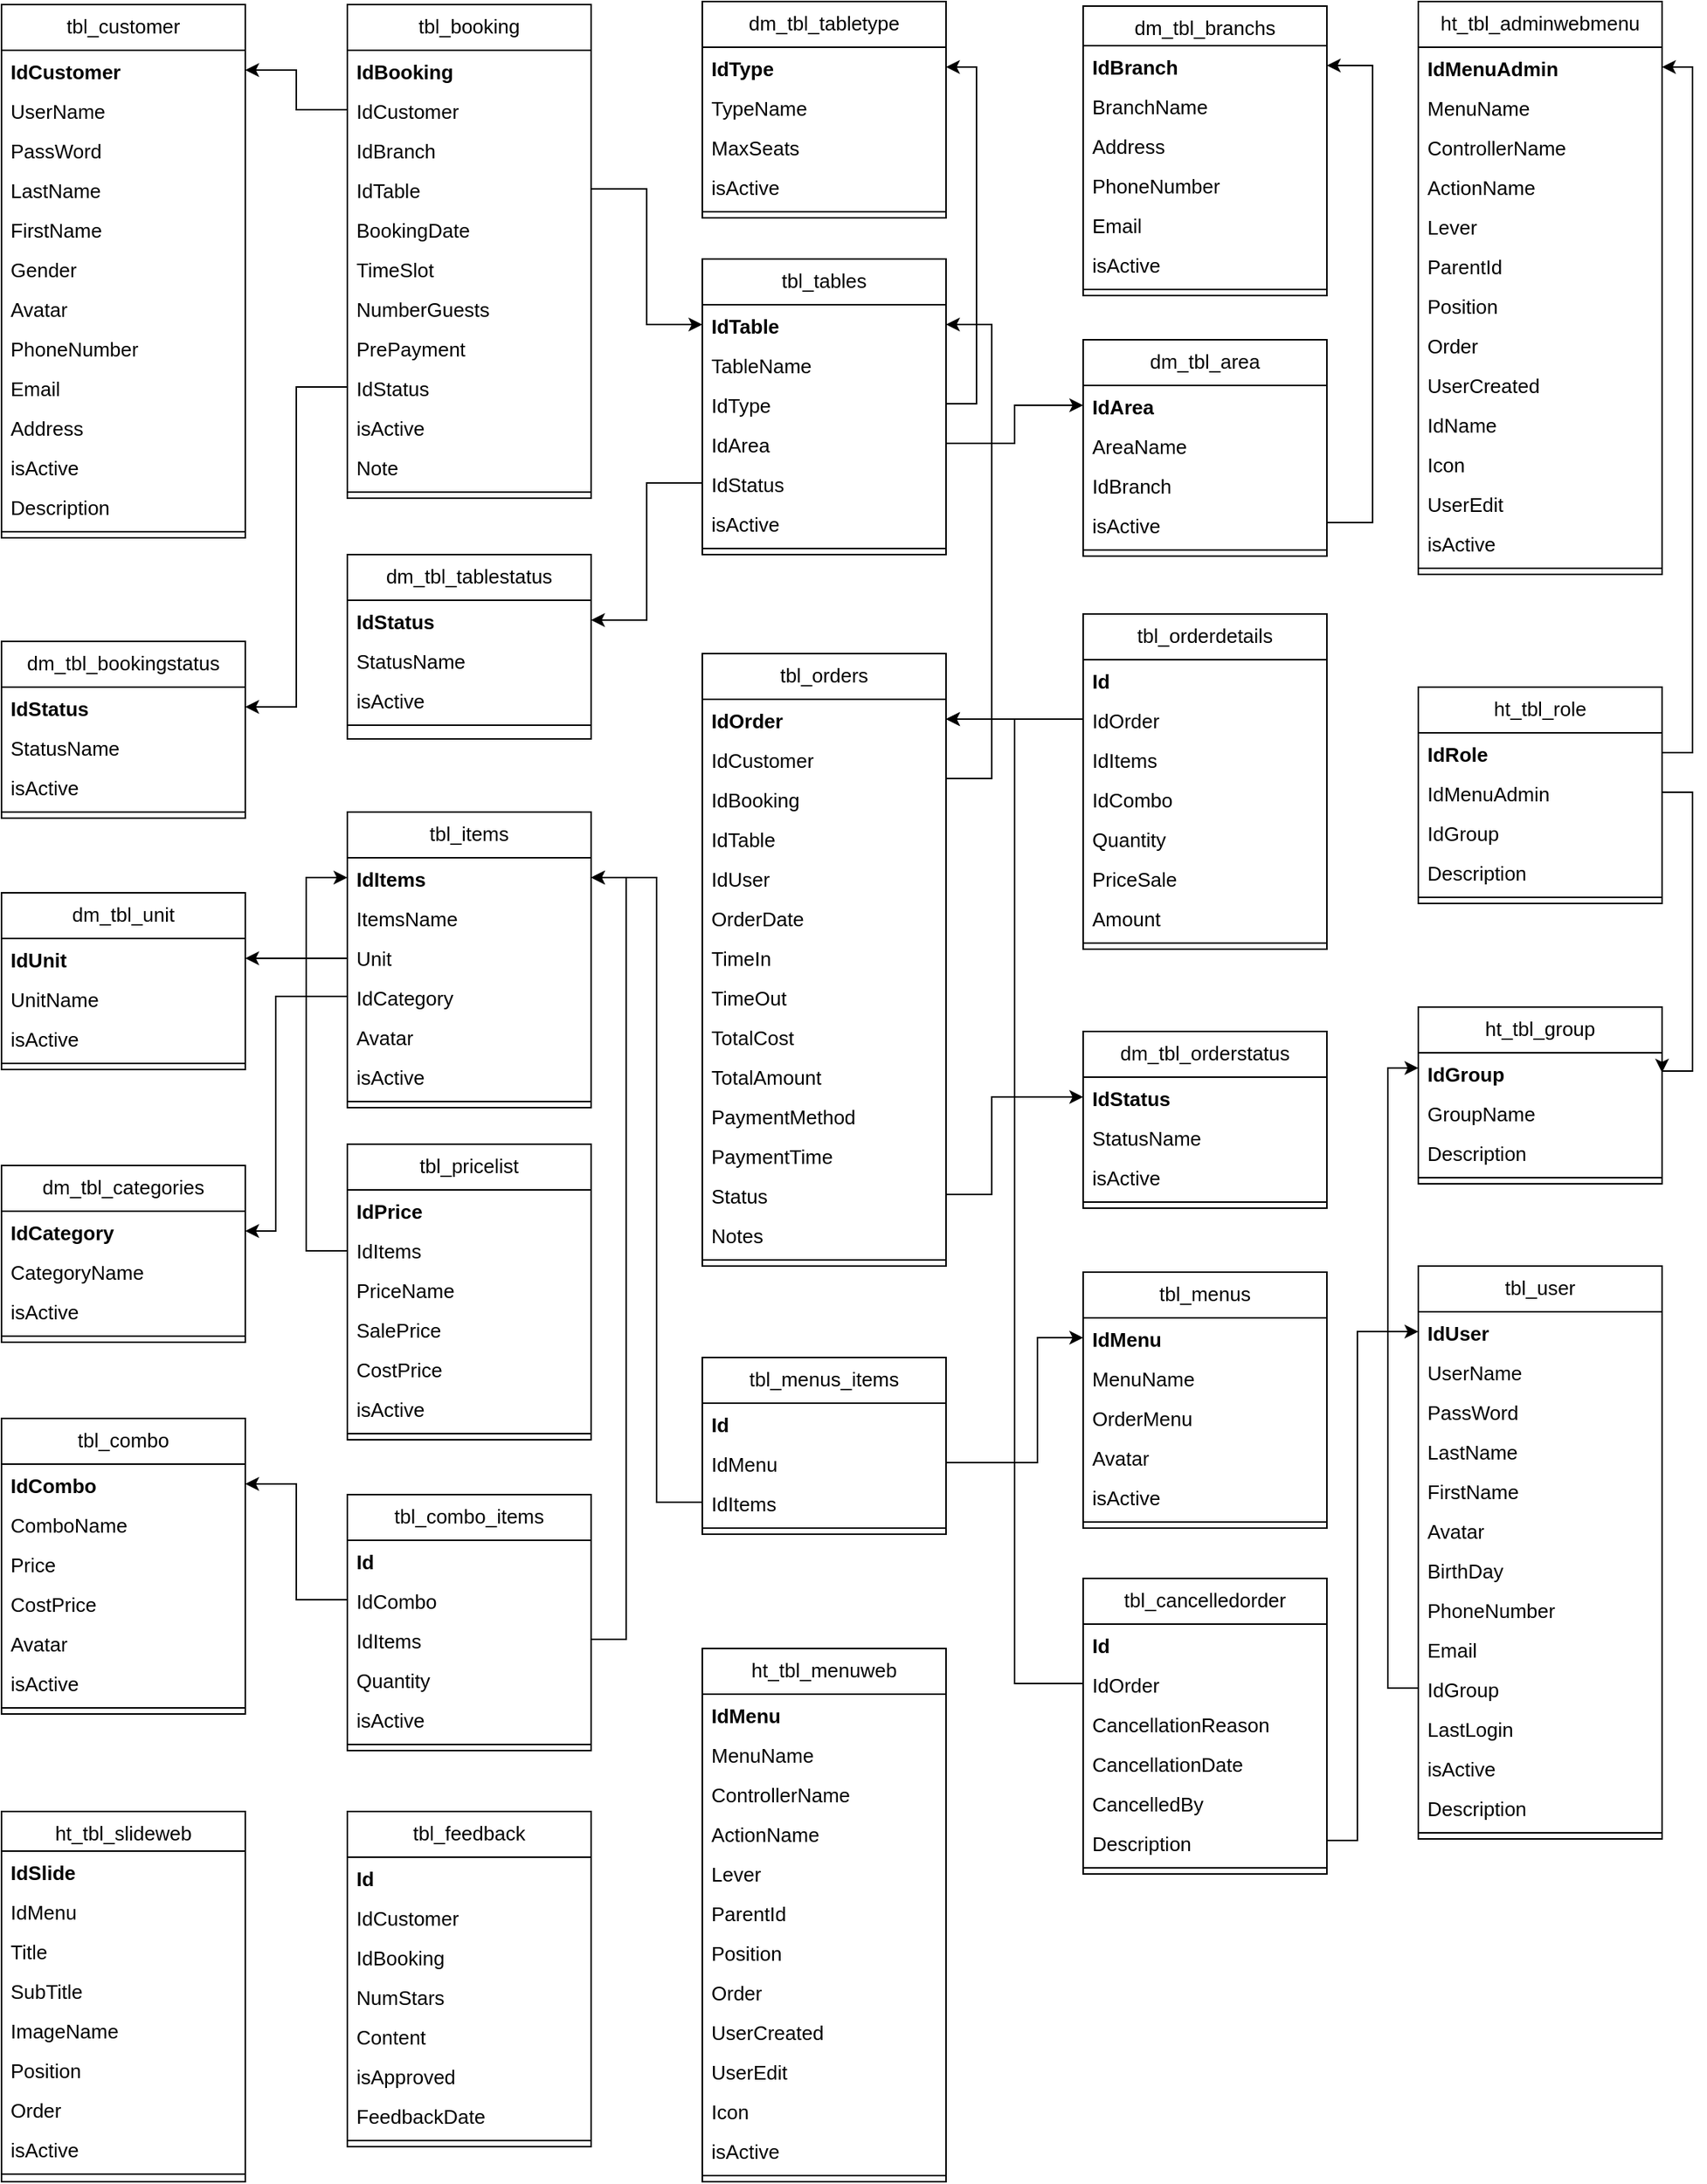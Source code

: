 <mxfile version="21.3.2" type="device">
  <diagram id="C5RBs43oDa-KdzZeNtuy" name="Page-1">
    <mxGraphModel dx="1937" dy="1025" grid="1" gridSize="10" guides="1" tooltips="1" connect="1" arrows="1" fold="1" page="1" pageScale="1" pageWidth="2339" pageHeight="3300" math="0" shadow="0">
      <root>
        <mxCell id="WIyWlLk6GJQsqaUBKTNV-0" />
        <mxCell id="WIyWlLk6GJQsqaUBKTNV-1" parent="WIyWlLk6GJQsqaUBKTNV-0" />
        <mxCell id="zkfFHV4jXpPFQw0GAbJ--0" value="dm_tbl_branchs" style="swimlane;fontStyle=0;align=center;verticalAlign=top;childLayout=stackLayout;horizontal=1;startSize=26;horizontalStack=0;resizeParent=1;resizeLast=0;collapsible=1;marginBottom=0;rounded=0;shadow=0;strokeWidth=1;fontSize=13;" parent="WIyWlLk6GJQsqaUBKTNV-1" vertex="1">
          <mxGeometry x="1190" y="453" width="160" height="190" as="geometry">
            <mxRectangle x="230" y="140" width="160" height="26" as="alternateBounds" />
          </mxGeometry>
        </mxCell>
        <mxCell id="zkfFHV4jXpPFQw0GAbJ--1" value="IdBranch " style="text;align=left;verticalAlign=top;spacingLeft=4;spacingRight=4;overflow=hidden;rotatable=0;points=[[0,0.5],[1,0.5]];portConstraint=eastwest;fontStyle=1;fontSize=13;" parent="zkfFHV4jXpPFQw0GAbJ--0" vertex="1">
          <mxGeometry y="26" width="160" height="26" as="geometry" />
        </mxCell>
        <mxCell id="zkfFHV4jXpPFQw0GAbJ--2" value="BranchName" style="text;align=left;verticalAlign=top;spacingLeft=4;spacingRight=4;overflow=hidden;rotatable=0;points=[[0,0.5],[1,0.5]];portConstraint=eastwest;rounded=0;shadow=0;html=0;fontSize=13;" parent="zkfFHV4jXpPFQw0GAbJ--0" vertex="1">
          <mxGeometry y="52" width="160" height="26" as="geometry" />
        </mxCell>
        <mxCell id="xbMc3JpjR5E5UfLGii9A-7" value="Address" style="text;align=left;verticalAlign=top;spacingLeft=4;spacingRight=4;overflow=hidden;rotatable=0;points=[[0,0.5],[1,0.5]];portConstraint=eastwest;rounded=0;shadow=0;html=0;fontSize=13;" parent="zkfFHV4jXpPFQw0GAbJ--0" vertex="1">
          <mxGeometry y="78" width="160" height="26" as="geometry" />
        </mxCell>
        <mxCell id="xbMc3JpjR5E5UfLGii9A-36" value="PhoneNumber" style="text;align=left;verticalAlign=top;spacingLeft=4;spacingRight=4;overflow=hidden;rotatable=0;points=[[0,0.5],[1,0.5]];portConstraint=eastwest;rounded=0;shadow=0;html=0;fontSize=13;" parent="zkfFHV4jXpPFQw0GAbJ--0" vertex="1">
          <mxGeometry y="104" width="160" height="26" as="geometry" />
        </mxCell>
        <mxCell id="zkfFHV4jXpPFQw0GAbJ--3" value="Email" style="text;align=left;verticalAlign=top;spacingLeft=4;spacingRight=4;overflow=hidden;rotatable=0;points=[[0,0.5],[1,0.5]];portConstraint=eastwest;rounded=0;shadow=0;html=0;fontSize=13;" parent="zkfFHV4jXpPFQw0GAbJ--0" vertex="1">
          <mxGeometry y="130" width="160" height="26" as="geometry" />
        </mxCell>
        <mxCell id="xbMc3JpjR5E5UfLGii9A-28" value="isActive" style="text;align=left;verticalAlign=top;spacingLeft=4;spacingRight=4;overflow=hidden;rotatable=0;points=[[0,0.5],[1,0.5]];portConstraint=eastwest;rounded=0;shadow=0;html=0;fontSize=13;" parent="zkfFHV4jXpPFQw0GAbJ--0" vertex="1">
          <mxGeometry y="156" width="160" height="26" as="geometry" />
        </mxCell>
        <mxCell id="zkfFHV4jXpPFQw0GAbJ--4" value="" style="line;html=1;strokeWidth=1;align=left;verticalAlign=middle;spacingTop=-1;spacingLeft=3;spacingRight=3;rotatable=0;labelPosition=right;points=[];portConstraint=eastwest;fontSize=13;" parent="zkfFHV4jXpPFQw0GAbJ--0" vertex="1">
          <mxGeometry y="182" width="160" height="8" as="geometry" />
        </mxCell>
        <mxCell id="xbMc3JpjR5E5UfLGii9A-15" value="tbl_tables" style="swimlane;fontStyle=0;align=center;verticalAlign=top;childLayout=stackLayout;horizontal=1;startSize=30;horizontalStack=0;resizeParent=1;resizeLast=0;collapsible=1;marginBottom=0;rounded=0;shadow=0;strokeWidth=1;glass=0;sketch=0;fontSize=13;" parent="WIyWlLk6GJQsqaUBKTNV-1" vertex="1">
          <mxGeometry x="940" y="619" width="160" height="194" as="geometry">
            <mxRectangle x="550" y="140" width="160" height="26" as="alternateBounds" />
          </mxGeometry>
        </mxCell>
        <mxCell id="xbMc3JpjR5E5UfLGii9A-16" value="IdTable " style="text;align=left;verticalAlign=top;spacingLeft=4;spacingRight=4;overflow=hidden;rotatable=0;points=[[0,0.5],[1,0.5]];portConstraint=eastwest;fontStyle=1;fontSize=13;" parent="xbMc3JpjR5E5UfLGii9A-15" vertex="1">
          <mxGeometry y="30" width="160" height="26" as="geometry" />
        </mxCell>
        <mxCell id="xbMc3JpjR5E5UfLGii9A-17" value="TableName" style="text;align=left;verticalAlign=top;spacingLeft=4;spacingRight=4;overflow=hidden;rotatable=0;points=[[0,0.5],[1,0.5]];portConstraint=eastwest;rounded=0;shadow=0;html=0;fontSize=13;" parent="xbMc3JpjR5E5UfLGii9A-15" vertex="1">
          <mxGeometry y="56" width="160" height="26" as="geometry" />
        </mxCell>
        <mxCell id="xbMc3JpjR5E5UfLGii9A-18" value="IdType " style="text;align=left;verticalAlign=top;spacingLeft=4;spacingRight=4;overflow=hidden;rotatable=0;points=[[0,0.5],[1,0.5]];portConstraint=eastwest;rounded=0;shadow=0;html=0;fontSize=13;" parent="xbMc3JpjR5E5UfLGii9A-15" vertex="1">
          <mxGeometry y="82" width="160" height="26" as="geometry" />
        </mxCell>
        <mxCell id="xbMc3JpjR5E5UfLGii9A-91" value="IdArea " style="text;align=left;verticalAlign=top;spacingLeft=4;spacingRight=4;overflow=hidden;rotatable=0;points=[[0,0.5],[1,0.5]];portConstraint=eastwest;rounded=0;shadow=0;html=0;fontSize=13;" parent="xbMc3JpjR5E5UfLGii9A-15" vertex="1">
          <mxGeometry y="108" width="160" height="26" as="geometry" />
        </mxCell>
        <mxCell id="xbMc3JpjR5E5UfLGii9A-53" value="IdStatus " style="text;align=left;verticalAlign=top;spacingLeft=4;spacingRight=4;overflow=hidden;rotatable=0;points=[[0,0.5],[1,0.5]];portConstraint=eastwest;rounded=0;shadow=0;html=0;fontSize=13;" parent="xbMc3JpjR5E5UfLGii9A-15" vertex="1">
          <mxGeometry y="134" width="160" height="26" as="geometry" />
        </mxCell>
        <mxCell id="xbMc3JpjR5E5UfLGii9A-19" value="isActive" style="text;align=left;verticalAlign=top;spacingLeft=4;spacingRight=4;overflow=hidden;rotatable=0;points=[[0,0.5],[1,0.5]];portConstraint=eastwest;rounded=0;shadow=0;html=0;fontSize=13;" parent="xbMc3JpjR5E5UfLGii9A-15" vertex="1">
          <mxGeometry y="160" width="160" height="26" as="geometry" />
        </mxCell>
        <mxCell id="xbMc3JpjR5E5UfLGii9A-20" value="" style="line;html=1;strokeWidth=1;align=left;verticalAlign=middle;spacingTop=-1;spacingLeft=3;spacingRight=3;rotatable=0;labelPosition=right;points=[];portConstraint=eastwest;fontSize=13;" parent="xbMc3JpjR5E5UfLGii9A-15" vertex="1">
          <mxGeometry y="186" width="160" height="8" as="geometry" />
        </mxCell>
        <mxCell id="zkfFHV4jXpPFQw0GAbJ--17" value="dm_tbl_area" style="swimlane;fontStyle=0;align=center;verticalAlign=top;childLayout=stackLayout;horizontal=1;startSize=30;horizontalStack=0;resizeParent=1;resizeLast=0;collapsible=1;marginBottom=0;rounded=0;shadow=0;strokeWidth=1;glass=0;fontSize=13;" parent="WIyWlLk6GJQsqaUBKTNV-1" vertex="1">
          <mxGeometry x="1190" y="672" width="160" height="142" as="geometry">
            <mxRectangle x="550" y="140" width="160" height="26" as="alternateBounds" />
          </mxGeometry>
        </mxCell>
        <mxCell id="zkfFHV4jXpPFQw0GAbJ--18" value="IdArea " style="text;align=left;verticalAlign=top;spacingLeft=4;spacingRight=4;overflow=hidden;rotatable=0;points=[[0,0.5],[1,0.5]];portConstraint=eastwest;fontStyle=1;fontSize=13;" parent="zkfFHV4jXpPFQw0GAbJ--17" vertex="1">
          <mxGeometry y="30" width="160" height="26" as="geometry" />
        </mxCell>
        <mxCell id="zkfFHV4jXpPFQw0GAbJ--19" value="AreaName" style="text;align=left;verticalAlign=top;spacingLeft=4;spacingRight=4;overflow=hidden;rotatable=0;points=[[0,0.5],[1,0.5]];portConstraint=eastwest;rounded=0;shadow=0;html=0;fontSize=13;" parent="zkfFHV4jXpPFQw0GAbJ--17" vertex="1">
          <mxGeometry y="56" width="160" height="26" as="geometry" />
        </mxCell>
        <mxCell id="zkfFHV4jXpPFQw0GAbJ--20" value="IdBranch " style="text;align=left;verticalAlign=top;spacingLeft=4;spacingRight=4;overflow=hidden;rotatable=0;points=[[0,0.5],[1,0.5]];portConstraint=eastwest;rounded=0;shadow=0;html=0;fontSize=13;" parent="zkfFHV4jXpPFQw0GAbJ--17" vertex="1">
          <mxGeometry y="82" width="160" height="26" as="geometry" />
        </mxCell>
        <mxCell id="xbMc3JpjR5E5UfLGii9A-27" value="isActive" style="text;align=left;verticalAlign=top;spacingLeft=4;spacingRight=4;overflow=hidden;rotatable=0;points=[[0,0.5],[1,0.5]];portConstraint=eastwest;rounded=0;shadow=0;html=0;fontSize=13;" parent="zkfFHV4jXpPFQw0GAbJ--17" vertex="1">
          <mxGeometry y="108" width="160" height="26" as="geometry" />
        </mxCell>
        <mxCell id="zkfFHV4jXpPFQw0GAbJ--23" value="" style="line;html=1;strokeWidth=1;align=left;verticalAlign=middle;spacingTop=-1;spacingLeft=3;spacingRight=3;rotatable=0;labelPosition=right;points=[];portConstraint=eastwest;fontSize=13;" parent="zkfFHV4jXpPFQw0GAbJ--17" vertex="1">
          <mxGeometry y="134" width="160" height="8" as="geometry" />
        </mxCell>
        <mxCell id="xbMc3JpjR5E5UfLGii9A-37" value="tbl_booking" style="swimlane;fontStyle=0;align=center;verticalAlign=top;childLayout=stackLayout;horizontal=1;startSize=30;horizontalStack=0;resizeParent=1;resizeLast=0;collapsible=1;marginBottom=0;rounded=0;shadow=0;strokeWidth=1;glass=0;sketch=0;fontSize=13;" parent="WIyWlLk6GJQsqaUBKTNV-1" vertex="1">
          <mxGeometry x="707" y="452" width="160" height="324" as="geometry">
            <mxRectangle x="550" y="140" width="160" height="26" as="alternateBounds" />
          </mxGeometry>
        </mxCell>
        <mxCell id="xbMc3JpjR5E5UfLGii9A-38" value="IdBooking " style="text;align=left;verticalAlign=top;spacingLeft=4;spacingRight=4;overflow=hidden;rotatable=0;points=[[0,0.5],[1,0.5]];portConstraint=eastwest;fontStyle=1;fontSize=13;" parent="xbMc3JpjR5E5UfLGii9A-37" vertex="1">
          <mxGeometry y="30" width="160" height="26" as="geometry" />
        </mxCell>
        <mxCell id="xbMc3JpjR5E5UfLGii9A-39" value="IdCustomer" style="text;align=left;verticalAlign=top;spacingLeft=4;spacingRight=4;overflow=hidden;rotatable=0;points=[[0,0.5],[1,0.5]];portConstraint=eastwest;rounded=0;shadow=0;html=0;fontSize=13;" parent="xbMc3JpjR5E5UfLGii9A-37" vertex="1">
          <mxGeometry y="56" width="160" height="26" as="geometry" />
        </mxCell>
        <mxCell id="YtrzHsBpstch6dzJhzx_-34" value="IdBranch " style="text;align=left;verticalAlign=top;spacingLeft=4;spacingRight=4;overflow=hidden;rotatable=0;points=[[0,0.5],[1,0.5]];portConstraint=eastwest;rounded=0;shadow=0;html=0;fontSize=13;" parent="xbMc3JpjR5E5UfLGii9A-37" vertex="1">
          <mxGeometry y="82" width="160" height="26" as="geometry" />
        </mxCell>
        <mxCell id="xbMc3JpjR5E5UfLGii9A-40" value="IdTable" style="text;align=left;verticalAlign=top;spacingLeft=4;spacingRight=4;overflow=hidden;rotatable=0;points=[[0,0.5],[1,0.5]];portConstraint=eastwest;rounded=0;shadow=0;html=0;fontSize=13;" parent="xbMc3JpjR5E5UfLGii9A-37" vertex="1">
          <mxGeometry y="108" width="160" height="26" as="geometry" />
        </mxCell>
        <mxCell id="xbMc3JpjR5E5UfLGii9A-43" value="BookingDate" style="text;align=left;verticalAlign=top;spacingLeft=4;spacingRight=4;overflow=hidden;rotatable=0;points=[[0,0.5],[1,0.5]];portConstraint=eastwest;rounded=0;shadow=0;html=0;fontSize=13;" parent="xbMc3JpjR5E5UfLGii9A-37" vertex="1">
          <mxGeometry y="134" width="160" height="26" as="geometry" />
        </mxCell>
        <mxCell id="iq56ScTSByNgYkD6qjhR-83" value="TimeSlot" style="text;align=left;verticalAlign=top;spacingLeft=4;spacingRight=4;overflow=hidden;rotatable=0;points=[[0,0.5],[1,0.5]];portConstraint=eastwest;rounded=0;shadow=0;html=0;fontSize=13;" parent="xbMc3JpjR5E5UfLGii9A-37" vertex="1">
          <mxGeometry y="160" width="160" height="26" as="geometry" />
        </mxCell>
        <mxCell id="iq56ScTSByNgYkD6qjhR-84" value="NumberGuests" style="text;align=left;verticalAlign=top;spacingLeft=4;spacingRight=4;overflow=hidden;rotatable=0;points=[[0,0.5],[1,0.5]];portConstraint=eastwest;rounded=0;shadow=0;html=0;fontSize=13;" parent="xbMc3JpjR5E5UfLGii9A-37" vertex="1">
          <mxGeometry y="186" width="160" height="26" as="geometry" />
        </mxCell>
        <mxCell id="xbMc3JpjR5E5UfLGii9A-185" value="PrePayment" style="text;align=left;verticalAlign=top;spacingLeft=4;spacingRight=4;overflow=hidden;rotatable=0;points=[[0,0.5],[1,0.5]];portConstraint=eastwest;rounded=0;shadow=0;html=0;fontSize=13;" parent="xbMc3JpjR5E5UfLGii9A-37" vertex="1">
          <mxGeometry y="212" width="160" height="26" as="geometry" />
        </mxCell>
        <mxCell id="xbMc3JpjR5E5UfLGii9A-44" value="IdStatus " style="text;align=left;verticalAlign=top;spacingLeft=4;spacingRight=4;overflow=hidden;rotatable=0;points=[[0,0.5],[1,0.5]];portConstraint=eastwest;rounded=0;shadow=0;html=0;fontSize=13;" parent="xbMc3JpjR5E5UfLGii9A-37" vertex="1">
          <mxGeometry y="238" width="160" height="26" as="geometry" />
        </mxCell>
        <mxCell id="iq56ScTSByNgYkD6qjhR-85" value="isActive" style="text;align=left;verticalAlign=top;spacingLeft=4;spacingRight=4;overflow=hidden;rotatable=0;points=[[0,0.5],[1,0.5]];portConstraint=eastwest;rounded=0;shadow=0;html=0;fontSize=13;" parent="xbMc3JpjR5E5UfLGii9A-37" vertex="1">
          <mxGeometry y="264" width="160" height="26" as="geometry" />
        </mxCell>
        <mxCell id="xbMc3JpjR5E5UfLGii9A-41" value="Note" style="text;align=left;verticalAlign=top;spacingLeft=4;spacingRight=4;overflow=hidden;rotatable=0;points=[[0,0.5],[1,0.5]];portConstraint=eastwest;rounded=0;shadow=0;html=0;fontSize=13;" parent="xbMc3JpjR5E5UfLGii9A-37" vertex="1">
          <mxGeometry y="290" width="160" height="26" as="geometry" />
        </mxCell>
        <mxCell id="xbMc3JpjR5E5UfLGii9A-42" value="" style="line;html=1;strokeWidth=1;align=left;verticalAlign=middle;spacingTop=-1;spacingLeft=3;spacingRight=3;rotatable=0;labelPosition=right;points=[];portConstraint=eastwest;fontSize=13;" parent="xbMc3JpjR5E5UfLGii9A-37" vertex="1">
          <mxGeometry y="316" width="160" height="8" as="geometry" />
        </mxCell>
        <mxCell id="xbMc3JpjR5E5UfLGii9A-46" value="dm_tbl_tabletype" style="swimlane;fontStyle=0;align=center;verticalAlign=top;childLayout=stackLayout;horizontal=1;startSize=30;horizontalStack=0;resizeParent=1;resizeLast=0;collapsible=1;marginBottom=0;rounded=0;shadow=0;strokeWidth=1;glass=0;sketch=0;fontSize=13;" parent="WIyWlLk6GJQsqaUBKTNV-1" vertex="1">
          <mxGeometry x="940" y="450" width="160" height="142" as="geometry">
            <mxRectangle x="550" y="140" width="160" height="26" as="alternateBounds" />
          </mxGeometry>
        </mxCell>
        <mxCell id="xbMc3JpjR5E5UfLGii9A-47" value="IdType " style="text;align=left;verticalAlign=top;spacingLeft=4;spacingRight=4;overflow=hidden;rotatable=0;points=[[0,0.5],[1,0.5]];portConstraint=eastwest;fontStyle=1;fontSize=13;" parent="xbMc3JpjR5E5UfLGii9A-46" vertex="1">
          <mxGeometry y="30" width="160" height="26" as="geometry" />
        </mxCell>
        <mxCell id="xbMc3JpjR5E5UfLGii9A-48" value="TypeName" style="text;align=left;verticalAlign=top;spacingLeft=4;spacingRight=4;overflow=hidden;rotatable=0;points=[[0,0.5],[1,0.5]];portConstraint=eastwest;rounded=0;shadow=0;html=0;fontSize=13;" parent="xbMc3JpjR5E5UfLGii9A-46" vertex="1">
          <mxGeometry y="56" width="160" height="26" as="geometry" />
        </mxCell>
        <mxCell id="xbMc3JpjR5E5UfLGii9A-50" value="MaxSeats" style="text;align=left;verticalAlign=top;spacingLeft=4;spacingRight=4;overflow=hidden;rotatable=0;points=[[0,0.5],[1,0.5]];portConstraint=eastwest;rounded=0;shadow=0;html=0;fontSize=13;" parent="xbMc3JpjR5E5UfLGii9A-46" vertex="1">
          <mxGeometry y="82" width="160" height="26" as="geometry" />
        </mxCell>
        <mxCell id="xbMc3JpjR5E5UfLGii9A-49" value="isActive&#xa;&#xa;" style="text;align=left;verticalAlign=top;spacingLeft=4;spacingRight=4;overflow=hidden;rotatable=0;points=[[0,0.5],[1,0.5]];portConstraint=eastwest;rounded=0;shadow=0;html=0;fontSize=13;" parent="xbMc3JpjR5E5UfLGii9A-46" vertex="1">
          <mxGeometry y="108" width="160" height="26" as="geometry" />
        </mxCell>
        <mxCell id="xbMc3JpjR5E5UfLGii9A-51" value="" style="line;html=1;strokeWidth=1;align=left;verticalAlign=middle;spacingTop=-1;spacingLeft=3;spacingRight=3;rotatable=0;labelPosition=right;points=[];portConstraint=eastwest;fontSize=13;" parent="xbMc3JpjR5E5UfLGii9A-46" vertex="1">
          <mxGeometry y="134" width="160" height="8" as="geometry" />
        </mxCell>
        <mxCell id="xbMc3JpjR5E5UfLGii9A-54" value="dm_tbl_tablestatus" style="swimlane;fontStyle=0;align=center;verticalAlign=top;childLayout=stackLayout;horizontal=1;startSize=30;horizontalStack=0;resizeParent=1;resizeLast=0;collapsible=1;marginBottom=0;rounded=0;shadow=0;strokeWidth=1;glass=0;sketch=0;fontSize=13;" parent="WIyWlLk6GJQsqaUBKTNV-1" vertex="1">
          <mxGeometry x="707" y="813" width="160" height="121" as="geometry">
            <mxRectangle x="550" y="140" width="160" height="26" as="alternateBounds" />
          </mxGeometry>
        </mxCell>
        <mxCell id="xbMc3JpjR5E5UfLGii9A-55" value="IdStatus " style="text;align=left;verticalAlign=top;spacingLeft=4;spacingRight=4;overflow=hidden;rotatable=0;points=[[0,0.5],[1,0.5]];portConstraint=eastwest;fontStyle=1;fontSize=13;" parent="xbMc3JpjR5E5UfLGii9A-54" vertex="1">
          <mxGeometry y="30" width="160" height="26" as="geometry" />
        </mxCell>
        <mxCell id="xbMc3JpjR5E5UfLGii9A-56" value="StatusName" style="text;align=left;verticalAlign=top;spacingLeft=4;spacingRight=4;overflow=hidden;rotatable=0;points=[[0,0.5],[1,0.5]];portConstraint=eastwest;rounded=0;shadow=0;html=0;fontSize=13;" parent="xbMc3JpjR5E5UfLGii9A-54" vertex="1">
          <mxGeometry y="56" width="160" height="26" as="geometry" />
        </mxCell>
        <mxCell id="xbMc3JpjR5E5UfLGii9A-59" value="isActive" style="text;align=left;verticalAlign=top;spacingLeft=4;spacingRight=4;overflow=hidden;rotatable=0;points=[[0,0.5],[1,0.5]];portConstraint=eastwest;rounded=0;shadow=0;html=0;fontSize=13;" parent="xbMc3JpjR5E5UfLGii9A-54" vertex="1">
          <mxGeometry y="82" width="160" height="26" as="geometry" />
        </mxCell>
        <mxCell id="xbMc3JpjR5E5UfLGii9A-60" value="" style="line;html=1;strokeWidth=1;align=left;verticalAlign=middle;spacingTop=-1;spacingLeft=3;spacingRight=3;rotatable=0;labelPosition=right;points=[];portConstraint=eastwest;fontSize=13;" parent="xbMc3JpjR5E5UfLGii9A-54" vertex="1">
          <mxGeometry y="108" width="160" height="8" as="geometry" />
        </mxCell>
        <mxCell id="xbMc3JpjR5E5UfLGii9A-93" style="edgeStyle=orthogonalEdgeStyle;rounded=0;orthogonalLoop=1;jettySize=auto;html=1;exitX=1;exitY=0.5;exitDx=0;exitDy=0;fontSize=13;entryX=1;entryY=0.5;entryDx=0;entryDy=0;" parent="WIyWlLk6GJQsqaUBKTNV-1" target="zkfFHV4jXpPFQw0GAbJ--1" edge="1" source="zkfFHV4jXpPFQw0GAbJ--20">
          <mxGeometry relative="1" as="geometry">
            <Array as="points">
              <mxPoint x="1350" y="792" />
              <mxPoint x="1380" y="792" />
              <mxPoint x="1380" y="492" />
            </Array>
            <mxPoint x="1380" y="792" as="sourcePoint" />
            <mxPoint x="1350" y="500" as="targetPoint" />
          </mxGeometry>
        </mxCell>
        <mxCell id="xbMc3JpjR5E5UfLGii9A-94" value="tbl_customer" style="swimlane;fontStyle=0;align=center;verticalAlign=top;childLayout=stackLayout;horizontal=1;startSize=30;horizontalStack=0;resizeParent=1;resizeLast=0;collapsible=1;marginBottom=0;rounded=0;shadow=0;strokeWidth=1;glass=0;sketch=0;fontSize=13;" parent="WIyWlLk6GJQsqaUBKTNV-1" vertex="1">
          <mxGeometry x="480" y="452" width="160" height="350" as="geometry">
            <mxRectangle x="550" y="140" width="160" height="26" as="alternateBounds" />
          </mxGeometry>
        </mxCell>
        <mxCell id="xbMc3JpjR5E5UfLGii9A-95" value="IdCustomer " style="text;align=left;verticalAlign=top;spacingLeft=4;spacingRight=4;overflow=hidden;rotatable=0;points=[[0,0.5],[1,0.5]];portConstraint=eastwest;fontStyle=1;fontSize=13;" parent="xbMc3JpjR5E5UfLGii9A-94" vertex="1">
          <mxGeometry y="30" width="160" height="26" as="geometry" />
        </mxCell>
        <mxCell id="xbMc3JpjR5E5UfLGii9A-96" value="UserName" style="text;align=left;verticalAlign=top;spacingLeft=4;spacingRight=4;overflow=hidden;rotatable=0;points=[[0,0.5],[1,0.5]];portConstraint=eastwest;rounded=0;shadow=0;html=0;fontSize=13;" parent="xbMc3JpjR5E5UfLGii9A-94" vertex="1">
          <mxGeometry y="56" width="160" height="26" as="geometry" />
        </mxCell>
        <mxCell id="xbMc3JpjR5E5UfLGii9A-97" value="PassWord" style="text;align=left;verticalAlign=top;spacingLeft=4;spacingRight=4;overflow=hidden;rotatable=0;points=[[0,0.5],[1,0.5]];portConstraint=eastwest;rounded=0;shadow=0;html=0;fontSize=13;" parent="xbMc3JpjR5E5UfLGii9A-94" vertex="1">
          <mxGeometry y="82" width="160" height="26" as="geometry" />
        </mxCell>
        <mxCell id="xbMc3JpjR5E5UfLGii9A-99" value="LastName" style="text;align=left;verticalAlign=top;spacingLeft=4;spacingRight=4;overflow=hidden;rotatable=0;points=[[0,0.5],[1,0.5]];portConstraint=eastwest;rounded=0;shadow=0;html=0;fontSize=13;" parent="xbMc3JpjR5E5UfLGii9A-94" vertex="1">
          <mxGeometry y="108" width="160" height="26" as="geometry" />
        </mxCell>
        <mxCell id="xbMc3JpjR5E5UfLGii9A-104" value="FirstName" style="text;align=left;verticalAlign=top;spacingLeft=4;spacingRight=4;overflow=hidden;rotatable=0;points=[[0,0.5],[1,0.5]];portConstraint=eastwest;rounded=0;shadow=0;html=0;fontSize=13;" parent="xbMc3JpjR5E5UfLGii9A-94" vertex="1">
          <mxGeometry y="134" width="160" height="26" as="geometry" />
        </mxCell>
        <mxCell id="fqbyYhPGcM8mhhBqXy9s-1" value="Gender" style="text;align=left;verticalAlign=top;spacingLeft=4;spacingRight=4;overflow=hidden;rotatable=0;points=[[0,0.5],[1,0.5]];portConstraint=eastwest;rounded=0;shadow=0;html=0;fontSize=13;" parent="xbMc3JpjR5E5UfLGii9A-94" vertex="1">
          <mxGeometry y="160" width="160" height="26" as="geometry" />
        </mxCell>
        <mxCell id="YtrzHsBpstch6dzJhzx_-107" value="Avatar" style="text;align=left;verticalAlign=top;spacingLeft=4;spacingRight=4;overflow=hidden;rotatable=0;points=[[0,0.5],[1,0.5]];portConstraint=eastwest;rounded=0;shadow=0;html=0;fontSize=13;" parent="xbMc3JpjR5E5UfLGii9A-94" vertex="1">
          <mxGeometry y="186" width="160" height="26" as="geometry" />
        </mxCell>
        <mxCell id="xbMc3JpjR5E5UfLGii9A-98" value="PhoneNumber" style="text;align=left;verticalAlign=top;spacingLeft=4;spacingRight=4;overflow=hidden;rotatable=0;points=[[0,0.5],[1,0.5]];portConstraint=eastwest;rounded=0;shadow=0;html=0;fontSize=13;" parent="xbMc3JpjR5E5UfLGii9A-94" vertex="1">
          <mxGeometry y="212" width="160" height="26" as="geometry" />
        </mxCell>
        <mxCell id="xbMc3JpjR5E5UfLGii9A-100" value="Email" style="text;align=left;verticalAlign=top;spacingLeft=4;spacingRight=4;overflow=hidden;rotatable=0;points=[[0,0.5],[1,0.5]];portConstraint=eastwest;rounded=0;shadow=0;html=0;fontSize=13;" parent="xbMc3JpjR5E5UfLGii9A-94" vertex="1">
          <mxGeometry y="238" width="160" height="26" as="geometry" />
        </mxCell>
        <mxCell id="xbMc3JpjR5E5UfLGii9A-101" value="Address" style="text;align=left;verticalAlign=top;spacingLeft=4;spacingRight=4;overflow=hidden;rotatable=0;points=[[0,0.5],[1,0.5]];portConstraint=eastwest;rounded=0;shadow=0;html=0;fontSize=13;" parent="xbMc3JpjR5E5UfLGii9A-94" vertex="1">
          <mxGeometry y="264" width="160" height="26" as="geometry" />
        </mxCell>
        <mxCell id="xbMc3JpjR5E5UfLGii9A-102" value="isActive" style="text;align=left;verticalAlign=top;spacingLeft=4;spacingRight=4;overflow=hidden;rotatable=0;points=[[0,0.5],[1,0.5]];portConstraint=eastwest;rounded=0;shadow=0;html=0;fontSize=13;" parent="xbMc3JpjR5E5UfLGii9A-94" vertex="1">
          <mxGeometry y="290" width="160" height="26" as="geometry" />
        </mxCell>
        <mxCell id="xbMc3JpjR5E5UfLGii9A-105" value="Description" style="text;align=left;verticalAlign=top;spacingLeft=4;spacingRight=4;overflow=hidden;rotatable=0;points=[[0,0.5],[1,0.5]];portConstraint=eastwest;rounded=0;shadow=0;html=0;fontSize=13;" parent="xbMc3JpjR5E5UfLGii9A-94" vertex="1">
          <mxGeometry y="316" width="160" height="26" as="geometry" />
        </mxCell>
        <mxCell id="xbMc3JpjR5E5UfLGii9A-103" value="" style="line;html=1;strokeWidth=1;align=left;verticalAlign=middle;spacingTop=-1;spacingLeft=3;spacingRight=3;rotatable=0;labelPosition=right;points=[];portConstraint=eastwest;fontSize=13;" parent="xbMc3JpjR5E5UfLGii9A-94" vertex="1">
          <mxGeometry y="342" width="160" height="8" as="geometry" />
        </mxCell>
        <mxCell id="xbMc3JpjR5E5UfLGii9A-107" style="edgeStyle=orthogonalEdgeStyle;rounded=0;orthogonalLoop=1;jettySize=auto;html=1;entryX=1;entryY=0.5;entryDx=0;entryDy=0;fontSize=13;" parent="WIyWlLk6GJQsqaUBKTNV-1" source="xbMc3JpjR5E5UfLGii9A-39" target="xbMc3JpjR5E5UfLGii9A-95" edge="1">
          <mxGeometry relative="1" as="geometry" />
        </mxCell>
        <mxCell id="xbMc3JpjR5E5UfLGii9A-108" value="tbl_user" style="swimlane;fontStyle=0;align=center;verticalAlign=top;childLayout=stackLayout;horizontal=1;startSize=30;horizontalStack=0;resizeParent=1;resizeLast=0;collapsible=1;marginBottom=0;rounded=0;shadow=0;strokeWidth=1;glass=0;sketch=0;fontSize=13;" parent="WIyWlLk6GJQsqaUBKTNV-1" vertex="1">
          <mxGeometry x="1410" y="1280" width="160" height="376" as="geometry">
            <mxRectangle x="550" y="140" width="160" height="26" as="alternateBounds" />
          </mxGeometry>
        </mxCell>
        <mxCell id="xbMc3JpjR5E5UfLGii9A-109" value="IdUser " style="text;align=left;verticalAlign=top;spacingLeft=4;spacingRight=4;overflow=hidden;rotatable=0;points=[[0,0.5],[1,0.5]];portConstraint=eastwest;fontStyle=1;fontSize=13;" parent="xbMc3JpjR5E5UfLGii9A-108" vertex="1">
          <mxGeometry y="30" width="160" height="26" as="geometry" />
        </mxCell>
        <mxCell id="xbMc3JpjR5E5UfLGii9A-110" value="UserName " style="text;align=left;verticalAlign=top;spacingLeft=4;spacingRight=4;overflow=hidden;rotatable=0;points=[[0,0.5],[1,0.5]];portConstraint=eastwest;rounded=0;shadow=0;html=0;fontSize=13;" parent="xbMc3JpjR5E5UfLGii9A-108" vertex="1">
          <mxGeometry y="56" width="160" height="26" as="geometry" />
        </mxCell>
        <mxCell id="xbMc3JpjR5E5UfLGii9A-111" value="PassWord" style="text;align=left;verticalAlign=top;spacingLeft=4;spacingRight=4;overflow=hidden;rotatable=0;points=[[0,0.5],[1,0.5]];portConstraint=eastwest;rounded=0;shadow=0;html=0;fontSize=13;" parent="xbMc3JpjR5E5UfLGii9A-108" vertex="1">
          <mxGeometry y="82" width="160" height="26" as="geometry" />
        </mxCell>
        <mxCell id="xbMc3JpjR5E5UfLGii9A-112" value="LastName" style="text;align=left;verticalAlign=top;spacingLeft=4;spacingRight=4;overflow=hidden;rotatable=0;points=[[0,0.5],[1,0.5]];portConstraint=eastwest;rounded=0;shadow=0;html=0;fontSize=13;" parent="xbMc3JpjR5E5UfLGii9A-108" vertex="1">
          <mxGeometry y="108" width="160" height="26" as="geometry" />
        </mxCell>
        <mxCell id="xbMc3JpjR5E5UfLGii9A-113" value="FirstName" style="text;align=left;verticalAlign=top;spacingLeft=4;spacingRight=4;overflow=hidden;rotatable=0;points=[[0,0.5],[1,0.5]];portConstraint=eastwest;rounded=0;shadow=0;html=0;fontSize=13;" parent="xbMc3JpjR5E5UfLGii9A-108" vertex="1">
          <mxGeometry y="134" width="160" height="26" as="geometry" />
        </mxCell>
        <mxCell id="YtrzHsBpstch6dzJhzx_-103" value="Avatar" style="text;align=left;verticalAlign=top;spacingLeft=4;spacingRight=4;overflow=hidden;rotatable=0;points=[[0,0.5],[1,0.5]];portConstraint=eastwest;rounded=0;shadow=0;html=0;fontSize=13;" parent="xbMc3JpjR5E5UfLGii9A-108" vertex="1">
          <mxGeometry y="160" width="160" height="26" as="geometry" />
        </mxCell>
        <mxCell id="xbMc3JpjR5E5UfLGii9A-114" value="BirthDay" style="text;align=left;verticalAlign=top;spacingLeft=4;spacingRight=4;overflow=hidden;rotatable=0;points=[[0,0.5],[1,0.5]];portConstraint=eastwest;rounded=0;shadow=0;html=0;fontSize=13;" parent="xbMc3JpjR5E5UfLGii9A-108" vertex="1">
          <mxGeometry y="186" width="160" height="26" as="geometry" />
        </mxCell>
        <mxCell id="xbMc3JpjR5E5UfLGii9A-115" value="PhoneNumber" style="text;align=left;verticalAlign=top;spacingLeft=4;spacingRight=4;overflow=hidden;rotatable=0;points=[[0,0.5],[1,0.5]];portConstraint=eastwest;rounded=0;shadow=0;html=0;fontSize=13;" parent="xbMc3JpjR5E5UfLGii9A-108" vertex="1">
          <mxGeometry y="212" width="160" height="26" as="geometry" />
        </mxCell>
        <mxCell id="xbMc3JpjR5E5UfLGii9A-116" value="Email" style="text;align=left;verticalAlign=top;spacingLeft=4;spacingRight=4;overflow=hidden;rotatable=0;points=[[0,0.5],[1,0.5]];portConstraint=eastwest;rounded=0;shadow=0;html=0;fontSize=13;" parent="xbMc3JpjR5E5UfLGii9A-108" vertex="1">
          <mxGeometry y="238" width="160" height="26" as="geometry" />
        </mxCell>
        <mxCell id="xbMc3JpjR5E5UfLGii9A-117" value="IdGroup " style="text;align=left;verticalAlign=top;spacingLeft=4;spacingRight=4;overflow=hidden;rotatable=0;points=[[0,0.5],[1,0.5]];portConstraint=eastwest;rounded=0;shadow=0;html=0;fontSize=13;" parent="xbMc3JpjR5E5UfLGii9A-108" vertex="1">
          <mxGeometry y="264" width="160" height="26" as="geometry" />
        </mxCell>
        <mxCell id="xbMc3JpjR5E5UfLGii9A-120" value="LastLogin" style="text;align=left;verticalAlign=top;spacingLeft=4;spacingRight=4;overflow=hidden;rotatable=0;points=[[0,0.5],[1,0.5]];portConstraint=eastwest;rounded=0;shadow=0;html=0;fontSize=13;" parent="xbMc3JpjR5E5UfLGii9A-108" vertex="1">
          <mxGeometry y="290" width="160" height="26" as="geometry" />
        </mxCell>
        <mxCell id="xbMc3JpjR5E5UfLGii9A-121" value="isActive" style="text;align=left;verticalAlign=top;spacingLeft=4;spacingRight=4;overflow=hidden;rotatable=0;points=[[0,0.5],[1,0.5]];portConstraint=eastwest;rounded=0;shadow=0;html=0;fontSize=13;" parent="xbMc3JpjR5E5UfLGii9A-108" vertex="1">
          <mxGeometry y="316" width="160" height="26" as="geometry" />
        </mxCell>
        <mxCell id="xbMc3JpjR5E5UfLGii9A-122" value="Description" style="text;align=left;verticalAlign=top;spacingLeft=4;spacingRight=4;overflow=hidden;rotatable=0;points=[[0,0.5],[1,0.5]];portConstraint=eastwest;rounded=0;shadow=0;html=0;fontSize=13;" parent="xbMc3JpjR5E5UfLGii9A-108" vertex="1">
          <mxGeometry y="342" width="160" height="26" as="geometry" />
        </mxCell>
        <mxCell id="xbMc3JpjR5E5UfLGii9A-119" value="" style="line;html=1;strokeWidth=1;align=left;verticalAlign=middle;spacingTop=-1;spacingLeft=3;spacingRight=3;rotatable=0;labelPosition=right;points=[];portConstraint=eastwest;fontSize=13;" parent="xbMc3JpjR5E5UfLGii9A-108" vertex="1">
          <mxGeometry y="368" width="160" height="8" as="geometry" />
        </mxCell>
        <mxCell id="xbMc3JpjR5E5UfLGii9A-181" style="edgeStyle=orthogonalEdgeStyle;rounded=0;orthogonalLoop=1;jettySize=auto;html=1;entryX=1;entryY=0.5;entryDx=0;entryDy=0;fontSize=13;" parent="WIyWlLk6GJQsqaUBKTNV-1" source="xbMc3JpjR5E5UfLGii9A-18" target="xbMc3JpjR5E5UfLGii9A-47" edge="1">
          <mxGeometry relative="1" as="geometry">
            <Array as="points">
              <mxPoint x="1120" y="714" />
              <mxPoint x="1120" y="493" />
            </Array>
          </mxGeometry>
        </mxCell>
        <mxCell id="iq56ScTSByNgYkD6qjhR-0" value="tbl_items" style="swimlane;fontStyle=0;align=center;verticalAlign=top;childLayout=stackLayout;horizontal=1;startSize=30;horizontalStack=0;resizeParent=1;resizeLast=0;collapsible=1;marginBottom=0;rounded=0;shadow=0;strokeWidth=1;glass=0;sketch=0;fontSize=13;" parent="WIyWlLk6GJQsqaUBKTNV-1" vertex="1">
          <mxGeometry x="707" y="982" width="160" height="194" as="geometry">
            <mxRectangle x="550" y="140" width="160" height="26" as="alternateBounds" />
          </mxGeometry>
        </mxCell>
        <mxCell id="iq56ScTSByNgYkD6qjhR-1" value="IdItems " style="text;align=left;verticalAlign=top;spacingLeft=4;spacingRight=4;overflow=hidden;rotatable=0;points=[[0,0.5],[1,0.5]];portConstraint=eastwest;fontStyle=1;fontSize=13;" parent="iq56ScTSByNgYkD6qjhR-0" vertex="1">
          <mxGeometry y="30" width="160" height="26" as="geometry" />
        </mxCell>
        <mxCell id="iq56ScTSByNgYkD6qjhR-2" value="ItemsName" style="text;align=left;verticalAlign=top;spacingLeft=4;spacingRight=4;overflow=hidden;rotatable=0;points=[[0,0.5],[1,0.5]];portConstraint=eastwest;fontSize=13;" parent="iq56ScTSByNgYkD6qjhR-0" vertex="1">
          <mxGeometry y="56" width="160" height="26" as="geometry" />
        </mxCell>
        <mxCell id="iq56ScTSByNgYkD6qjhR-3" value="Unit" style="text;align=left;verticalAlign=top;spacingLeft=4;spacingRight=4;overflow=hidden;rotatable=0;points=[[0,0.5],[1,0.5]];portConstraint=eastwest;rounded=0;shadow=0;html=0;fontSize=13;" parent="iq56ScTSByNgYkD6qjhR-0" vertex="1">
          <mxGeometry y="82" width="160" height="26" as="geometry" />
        </mxCell>
        <mxCell id="iq56ScTSByNgYkD6qjhR-4" value="IdCategory " style="text;align=left;verticalAlign=top;spacingLeft=4;spacingRight=4;overflow=hidden;rotatable=0;points=[[0,0.5],[1,0.5]];portConstraint=eastwest;rounded=0;shadow=0;html=0;fontSize=13;" parent="iq56ScTSByNgYkD6qjhR-0" vertex="1">
          <mxGeometry y="108" width="160" height="26" as="geometry" />
        </mxCell>
        <mxCell id="YtrzHsBpstch6dzJhzx_-104" value="Avatar" style="text;align=left;verticalAlign=top;spacingLeft=4;spacingRight=4;overflow=hidden;rotatable=0;points=[[0,0.5],[1,0.5]];portConstraint=eastwest;rounded=0;shadow=0;html=0;fontSize=13;" parent="iq56ScTSByNgYkD6qjhR-0" vertex="1">
          <mxGeometry y="134" width="160" height="26" as="geometry" />
        </mxCell>
        <mxCell id="iq56ScTSByNgYkD6qjhR-10" value="isActive" style="text;align=left;verticalAlign=top;spacingLeft=4;spacingRight=4;overflow=hidden;rotatable=0;points=[[0,0.5],[1,0.5]];portConstraint=eastwest;rounded=0;shadow=0;html=0;fontSize=13;" parent="iq56ScTSByNgYkD6qjhR-0" vertex="1">
          <mxGeometry y="160" width="160" height="26" as="geometry" />
        </mxCell>
        <mxCell id="iq56ScTSByNgYkD6qjhR-13" value="" style="line;html=1;strokeWidth=1;align=left;verticalAlign=middle;spacingTop=-1;spacingLeft=3;spacingRight=3;rotatable=0;labelPosition=right;points=[];portConstraint=eastwest;fontSize=13;" parent="iq56ScTSByNgYkD6qjhR-0" vertex="1">
          <mxGeometry y="186" width="160" height="8" as="geometry" />
        </mxCell>
        <mxCell id="iq56ScTSByNgYkD6qjhR-14" value="dm_tbl_categories" style="swimlane;fontStyle=0;align=center;verticalAlign=top;childLayout=stackLayout;horizontal=1;startSize=30;horizontalStack=0;resizeParent=1;resizeLast=0;collapsible=1;marginBottom=0;rounded=0;shadow=0;strokeWidth=1;glass=0;sketch=0;fontSize=13;" parent="WIyWlLk6GJQsqaUBKTNV-1" vertex="1">
          <mxGeometry x="480" y="1214" width="160" height="116" as="geometry">
            <mxRectangle x="550" y="140" width="160" height="26" as="alternateBounds" />
          </mxGeometry>
        </mxCell>
        <mxCell id="iq56ScTSByNgYkD6qjhR-15" value="IdCategory " style="text;align=left;verticalAlign=top;spacingLeft=4;spacingRight=4;overflow=hidden;rotatable=0;points=[[0,0.5],[1,0.5]];portConstraint=eastwest;fontStyle=1;fontSize=13;" parent="iq56ScTSByNgYkD6qjhR-14" vertex="1">
          <mxGeometry y="30" width="160" height="26" as="geometry" />
        </mxCell>
        <mxCell id="iq56ScTSByNgYkD6qjhR-16" value="CategoryName" style="text;align=left;verticalAlign=top;spacingLeft=4;spacingRight=4;overflow=hidden;rotatable=0;points=[[0,0.5],[1,0.5]];portConstraint=eastwest;fontSize=13;" parent="iq56ScTSByNgYkD6qjhR-14" vertex="1">
          <mxGeometry y="56" width="160" height="26" as="geometry" />
        </mxCell>
        <mxCell id="iq56ScTSByNgYkD6qjhR-21" value="isActive" style="text;align=left;verticalAlign=top;spacingLeft=4;spacingRight=4;overflow=hidden;rotatable=0;points=[[0,0.5],[1,0.5]];portConstraint=eastwest;rounded=0;shadow=0;html=0;fontSize=13;" parent="iq56ScTSByNgYkD6qjhR-14" vertex="1">
          <mxGeometry y="82" width="160" height="26" as="geometry" />
        </mxCell>
        <mxCell id="iq56ScTSByNgYkD6qjhR-22" value="" style="line;html=1;strokeWidth=1;align=left;verticalAlign=middle;spacingTop=-1;spacingLeft=3;spacingRight=3;rotatable=0;labelPosition=right;points=[];portConstraint=eastwest;fontSize=13;" parent="iq56ScTSByNgYkD6qjhR-14" vertex="1">
          <mxGeometry y="108" width="160" height="8" as="geometry" />
        </mxCell>
        <mxCell id="iq56ScTSByNgYkD6qjhR-26" value="tbl_menus" style="swimlane;fontStyle=0;align=center;verticalAlign=top;childLayout=stackLayout;horizontal=1;startSize=30;horizontalStack=0;resizeParent=1;resizeLast=0;collapsible=1;marginBottom=0;rounded=0;shadow=0;strokeWidth=1;glass=0;sketch=0;fontSize=13;" parent="WIyWlLk6GJQsqaUBKTNV-1" vertex="1">
          <mxGeometry x="1190" y="1284" width="160" height="168" as="geometry">
            <mxRectangle x="550" y="140" width="160" height="26" as="alternateBounds" />
          </mxGeometry>
        </mxCell>
        <mxCell id="iq56ScTSByNgYkD6qjhR-27" value="IdMenu " style="text;align=left;verticalAlign=top;spacingLeft=4;spacingRight=4;overflow=hidden;rotatable=0;points=[[0,0.5],[1,0.5]];portConstraint=eastwest;fontStyle=1;fontSize=13;" parent="iq56ScTSByNgYkD6qjhR-26" vertex="1">
          <mxGeometry y="30" width="160" height="26" as="geometry" />
        </mxCell>
        <mxCell id="iq56ScTSByNgYkD6qjhR-28" value="MenuName" style="text;align=left;verticalAlign=top;spacingLeft=4;spacingRight=4;overflow=hidden;rotatable=0;points=[[0,0.5],[1,0.5]];portConstraint=eastwest;fontSize=13;" parent="iq56ScTSByNgYkD6qjhR-26" vertex="1">
          <mxGeometry y="56" width="160" height="26" as="geometry" />
        </mxCell>
        <mxCell id="iq56ScTSByNgYkD6qjhR-29" value="OrderMenu" style="text;align=left;verticalAlign=top;spacingLeft=4;spacingRight=4;overflow=hidden;rotatable=0;points=[[0,0.5],[1,0.5]];portConstraint=eastwest;rounded=0;shadow=0;html=0;fontSize=13;" parent="iq56ScTSByNgYkD6qjhR-26" vertex="1">
          <mxGeometry y="82" width="160" height="26" as="geometry" />
        </mxCell>
        <mxCell id="YtrzHsBpstch6dzJhzx_-106" value="Avatar" style="text;align=left;verticalAlign=top;spacingLeft=4;spacingRight=4;overflow=hidden;rotatable=0;points=[[0,0.5],[1,0.5]];portConstraint=eastwest;rounded=0;shadow=0;html=0;fontSize=13;" parent="iq56ScTSByNgYkD6qjhR-26" vertex="1">
          <mxGeometry y="108" width="160" height="26" as="geometry" />
        </mxCell>
        <mxCell id="iq56ScTSByNgYkD6qjhR-33" value="isActive" style="text;align=left;verticalAlign=top;spacingLeft=4;spacingRight=4;overflow=hidden;rotatable=0;points=[[0,0.5],[1,0.5]];portConstraint=eastwest;rounded=0;shadow=0;html=0;fontSize=13;" parent="iq56ScTSByNgYkD6qjhR-26" vertex="1">
          <mxGeometry y="134" width="160" height="26" as="geometry" />
        </mxCell>
        <mxCell id="iq56ScTSByNgYkD6qjhR-34" value="" style="line;html=1;strokeWidth=1;align=left;verticalAlign=middle;spacingTop=-1;spacingLeft=3;spacingRight=3;rotatable=0;labelPosition=right;points=[];portConstraint=eastwest;fontSize=13;" parent="iq56ScTSByNgYkD6qjhR-26" vertex="1">
          <mxGeometry y="160" width="160" height="8" as="geometry" />
        </mxCell>
        <mxCell id="iq56ScTSByNgYkD6qjhR-35" value="tbl_menus_items" style="swimlane;fontStyle=0;align=center;verticalAlign=top;childLayout=stackLayout;horizontal=1;startSize=30;horizontalStack=0;resizeParent=1;resizeLast=0;collapsible=1;marginBottom=0;rounded=0;shadow=0;strokeWidth=1;glass=0;sketch=0;fontSize=13;" parent="WIyWlLk6GJQsqaUBKTNV-1" vertex="1">
          <mxGeometry x="940" y="1340" width="160" height="116" as="geometry">
            <mxRectangle x="550" y="140" width="160" height="26" as="alternateBounds" />
          </mxGeometry>
        </mxCell>
        <mxCell id="iq56ScTSByNgYkD6qjhR-36" value="Id " style="text;align=left;verticalAlign=top;spacingLeft=4;spacingRight=4;overflow=hidden;rotatable=0;points=[[0,0.5],[1,0.5]];portConstraint=eastwest;fontStyle=1;fontSize=13;" parent="iq56ScTSByNgYkD6qjhR-35" vertex="1">
          <mxGeometry y="30" width="160" height="26" as="geometry" />
        </mxCell>
        <mxCell id="iq56ScTSByNgYkD6qjhR-37" value="IdMenu " style="text;align=left;verticalAlign=top;spacingLeft=4;spacingRight=4;overflow=hidden;rotatable=0;points=[[0,0.5],[1,0.5]];portConstraint=eastwest;fontSize=13;" parent="iq56ScTSByNgYkD6qjhR-35" vertex="1">
          <mxGeometry y="56" width="160" height="26" as="geometry" />
        </mxCell>
        <mxCell id="iq56ScTSByNgYkD6qjhR-39" value="IdItems " style="text;align=left;verticalAlign=top;spacingLeft=4;spacingRight=4;overflow=hidden;rotatable=0;points=[[0,0.5],[1,0.5]];portConstraint=eastwest;rounded=0;shadow=0;html=0;fontSize=13;" parent="iq56ScTSByNgYkD6qjhR-35" vertex="1">
          <mxGeometry y="82" width="160" height="26" as="geometry" />
        </mxCell>
        <mxCell id="iq56ScTSByNgYkD6qjhR-40" value="" style="line;html=1;strokeWidth=1;align=left;verticalAlign=middle;spacingTop=-1;spacingLeft=3;spacingRight=3;rotatable=0;labelPosition=right;points=[];portConstraint=eastwest;fontSize=13;" parent="iq56ScTSByNgYkD6qjhR-35" vertex="1">
          <mxGeometry y="108" width="160" height="8" as="geometry" />
        </mxCell>
        <mxCell id="iq56ScTSByNgYkD6qjhR-43" value="tbl_combo" style="swimlane;fontStyle=0;align=center;verticalAlign=top;childLayout=stackLayout;horizontal=1;startSize=30;horizontalStack=0;resizeParent=1;resizeLast=0;collapsible=1;marginBottom=0;rounded=0;shadow=0;strokeWidth=1;glass=0;sketch=0;fontSize=13;" parent="WIyWlLk6GJQsqaUBKTNV-1" vertex="1">
          <mxGeometry x="480" y="1380" width="160" height="194" as="geometry">
            <mxRectangle x="550" y="140" width="160" height="26" as="alternateBounds" />
          </mxGeometry>
        </mxCell>
        <mxCell id="iq56ScTSByNgYkD6qjhR-44" value="IdCombo " style="text;align=left;verticalAlign=top;spacingLeft=4;spacingRight=4;overflow=hidden;rotatable=0;points=[[0,0.5],[1,0.5]];portConstraint=eastwest;fontStyle=1;fontSize=13;" parent="iq56ScTSByNgYkD6qjhR-43" vertex="1">
          <mxGeometry y="30" width="160" height="26" as="geometry" />
        </mxCell>
        <mxCell id="iq56ScTSByNgYkD6qjhR-45" value="ComboName" style="text;align=left;verticalAlign=top;spacingLeft=4;spacingRight=4;overflow=hidden;rotatable=0;points=[[0,0.5],[1,0.5]];portConstraint=eastwest;fontSize=13;" parent="iq56ScTSByNgYkD6qjhR-43" vertex="1">
          <mxGeometry y="56" width="160" height="26" as="geometry" />
        </mxCell>
        <mxCell id="iq56ScTSByNgYkD6qjhR-46" value="Price" style="text;align=left;verticalAlign=top;spacingLeft=4;spacingRight=4;overflow=hidden;rotatable=0;points=[[0,0.5],[1,0.5]];portConstraint=eastwest;rounded=0;shadow=0;html=0;fontSize=13;" parent="iq56ScTSByNgYkD6qjhR-43" vertex="1">
          <mxGeometry y="82" width="160" height="26" as="geometry" />
        </mxCell>
        <mxCell id="YtrzHsBpstch6dzJhzx_-105" value="CostPrice" style="text;align=left;verticalAlign=top;spacingLeft=4;spacingRight=4;overflow=hidden;rotatable=0;points=[[0,0.5],[1,0.5]];portConstraint=eastwest;rounded=0;shadow=0;html=0;fontSize=13;" parent="iq56ScTSByNgYkD6qjhR-43" vertex="1">
          <mxGeometry y="108" width="160" height="26" as="geometry" />
        </mxCell>
        <mxCell id="iq56ScTSByNgYkD6qjhR-47" value="Avatar" style="text;align=left;verticalAlign=top;spacingLeft=4;spacingRight=4;overflow=hidden;rotatable=0;points=[[0,0.5],[1,0.5]];portConstraint=eastwest;rounded=0;shadow=0;html=0;fontSize=13;" parent="iq56ScTSByNgYkD6qjhR-43" vertex="1">
          <mxGeometry y="134" width="160" height="26" as="geometry" />
        </mxCell>
        <mxCell id="Q--dl6pmHh_SlFUqqZIN-19" value="isActive" style="text;align=left;verticalAlign=top;spacingLeft=4;spacingRight=4;overflow=hidden;rotatable=0;points=[[0,0.5],[1,0.5]];portConstraint=eastwest;rounded=0;shadow=0;html=0;fontSize=13;" vertex="1" parent="iq56ScTSByNgYkD6qjhR-43">
          <mxGeometry y="160" width="160" height="26" as="geometry" />
        </mxCell>
        <mxCell id="iq56ScTSByNgYkD6qjhR-48" value="" style="line;html=1;strokeWidth=1;align=left;verticalAlign=middle;spacingTop=-1;spacingLeft=3;spacingRight=3;rotatable=0;labelPosition=right;points=[];portConstraint=eastwest;fontSize=13;" parent="iq56ScTSByNgYkD6qjhR-43" vertex="1">
          <mxGeometry y="186" width="160" height="8" as="geometry" />
        </mxCell>
        <mxCell id="iq56ScTSByNgYkD6qjhR-49" value="tbl_combo_items" style="swimlane;fontStyle=0;align=center;verticalAlign=top;childLayout=stackLayout;horizontal=1;startSize=30;horizontalStack=0;resizeParent=1;resizeLast=0;collapsible=1;marginBottom=0;rounded=0;shadow=0;strokeWidth=1;glass=0;sketch=0;fontSize=13;" parent="WIyWlLk6GJQsqaUBKTNV-1" vertex="1">
          <mxGeometry x="707" y="1430" width="160" height="168" as="geometry">
            <mxRectangle x="550" y="140" width="160" height="26" as="alternateBounds" />
          </mxGeometry>
        </mxCell>
        <mxCell id="iq56ScTSByNgYkD6qjhR-50" value="Id " style="text;align=left;verticalAlign=top;spacingLeft=4;spacingRight=4;overflow=hidden;rotatable=0;points=[[0,0.5],[1,0.5]];portConstraint=eastwest;fontStyle=1;fontSize=13;" parent="iq56ScTSByNgYkD6qjhR-49" vertex="1">
          <mxGeometry y="30" width="160" height="26" as="geometry" />
        </mxCell>
        <mxCell id="iq56ScTSByNgYkD6qjhR-51" value="IdCombo " style="text;align=left;verticalAlign=top;spacingLeft=4;spacingRight=4;overflow=hidden;rotatable=0;points=[[0,0.5],[1,0.5]];portConstraint=eastwest;fontSize=13;" parent="iq56ScTSByNgYkD6qjhR-49" vertex="1">
          <mxGeometry y="56" width="160" height="26" as="geometry" />
        </mxCell>
        <mxCell id="iq56ScTSByNgYkD6qjhR-82" value="IdItems " style="text;align=left;verticalAlign=top;spacingLeft=4;spacingRight=4;overflow=hidden;rotatable=0;points=[[0,0.5],[1,0.5]];portConstraint=eastwest;fontSize=13;" parent="iq56ScTSByNgYkD6qjhR-49" vertex="1">
          <mxGeometry y="82" width="160" height="26" as="geometry" />
        </mxCell>
        <mxCell id="iq56ScTSByNgYkD6qjhR-52" value="Quantity" style="text;align=left;verticalAlign=top;spacingLeft=4;spacingRight=4;overflow=hidden;rotatable=0;points=[[0,0.5],[1,0.5]];portConstraint=eastwest;rounded=0;shadow=0;html=0;fontSize=13;" parent="iq56ScTSByNgYkD6qjhR-49" vertex="1">
          <mxGeometry y="108" width="160" height="26" as="geometry" />
        </mxCell>
        <mxCell id="Q--dl6pmHh_SlFUqqZIN-17" value="isActive" style="text;align=left;verticalAlign=top;spacingLeft=4;spacingRight=4;overflow=hidden;rotatable=0;points=[[0,0.5],[1,0.5]];portConstraint=eastwest;rounded=0;shadow=0;html=0;fontSize=13;" vertex="1" parent="iq56ScTSByNgYkD6qjhR-49">
          <mxGeometry y="134" width="160" height="26" as="geometry" />
        </mxCell>
        <mxCell id="iq56ScTSByNgYkD6qjhR-53" value="" style="line;html=1;strokeWidth=1;align=left;verticalAlign=middle;spacingTop=-1;spacingLeft=3;spacingRight=3;rotatable=0;labelPosition=right;points=[];portConstraint=eastwest;fontSize=13;" parent="iq56ScTSByNgYkD6qjhR-49" vertex="1">
          <mxGeometry y="160" width="160" height="8" as="geometry" />
        </mxCell>
        <mxCell id="UxmMGbD4Uc6YPF_xNyQb-0" value="tbl_pricelist" style="swimlane;fontStyle=0;align=center;verticalAlign=top;childLayout=stackLayout;horizontal=1;startSize=30;horizontalStack=0;resizeParent=1;resizeLast=0;collapsible=1;marginBottom=0;rounded=0;shadow=0;strokeWidth=1;glass=0;sketch=0;fontSize=13;" parent="WIyWlLk6GJQsqaUBKTNV-1" vertex="1">
          <mxGeometry x="707" y="1200" width="160" height="194" as="geometry">
            <mxRectangle x="550" y="140" width="160" height="26" as="alternateBounds" />
          </mxGeometry>
        </mxCell>
        <mxCell id="UxmMGbD4Uc6YPF_xNyQb-1" value="IdPrice " style="text;align=left;verticalAlign=top;spacingLeft=4;spacingRight=4;overflow=hidden;rotatable=0;points=[[0,0.5],[1,0.5]];portConstraint=eastwest;fontStyle=1;fontSize=13;" parent="UxmMGbD4Uc6YPF_xNyQb-0" vertex="1">
          <mxGeometry y="30" width="160" height="26" as="geometry" />
        </mxCell>
        <mxCell id="YtrzHsBpstch6dzJhzx_-0" value="IdItems " style="text;align=left;verticalAlign=top;spacingLeft=4;spacingRight=4;overflow=hidden;rotatable=0;points=[[0,0.5],[1,0.5]];portConstraint=eastwest;fontSize=13;" parent="UxmMGbD4Uc6YPF_xNyQb-0" vertex="1">
          <mxGeometry y="56" width="160" height="26" as="geometry" />
        </mxCell>
        <mxCell id="UxmMGbD4Uc6YPF_xNyQb-2" value="PriceName" style="text;align=left;verticalAlign=top;spacingLeft=4;spacingRight=4;overflow=hidden;rotatable=0;points=[[0,0.5],[1,0.5]];portConstraint=eastwest;fontSize=13;" parent="UxmMGbD4Uc6YPF_xNyQb-0" vertex="1">
          <mxGeometry y="82" width="160" height="26" as="geometry" />
        </mxCell>
        <mxCell id="UxmMGbD4Uc6YPF_xNyQb-5" value="SalePrice" style="text;align=left;verticalAlign=top;spacingLeft=4;spacingRight=4;overflow=hidden;rotatable=0;points=[[0,0.5],[1,0.5]];portConstraint=eastwest;rounded=0;shadow=0;html=0;fontSize=13;" parent="UxmMGbD4Uc6YPF_xNyQb-0" vertex="1">
          <mxGeometry y="108" width="160" height="26" as="geometry" />
        </mxCell>
        <mxCell id="UxmMGbD4Uc6YPF_xNyQb-6" value="CostPrice" style="text;align=left;verticalAlign=top;spacingLeft=4;spacingRight=4;overflow=hidden;rotatable=0;points=[[0,0.5],[1,0.5]];portConstraint=eastwest;rounded=0;shadow=0;html=0;fontSize=13;" parent="UxmMGbD4Uc6YPF_xNyQb-0" vertex="1">
          <mxGeometry y="134" width="160" height="26" as="geometry" />
        </mxCell>
        <mxCell id="UxmMGbD4Uc6YPF_xNyQb-7" value="isActive" style="text;align=left;verticalAlign=top;spacingLeft=4;spacingRight=4;overflow=hidden;rotatable=0;points=[[0,0.5],[1,0.5]];portConstraint=eastwest;rounded=0;shadow=0;html=0;fontSize=13;" parent="UxmMGbD4Uc6YPF_xNyQb-0" vertex="1">
          <mxGeometry y="160" width="160" height="26" as="geometry" />
        </mxCell>
        <mxCell id="UxmMGbD4Uc6YPF_xNyQb-8" value="" style="line;html=1;strokeWidth=1;align=left;verticalAlign=middle;spacingTop=-1;spacingLeft=3;spacingRight=3;rotatable=0;labelPosition=right;points=[];portConstraint=eastwest;fontSize=13;" parent="UxmMGbD4Uc6YPF_xNyQb-0" vertex="1">
          <mxGeometry y="186" width="160" height="8" as="geometry" />
        </mxCell>
        <mxCell id="YtrzHsBpstch6dzJhzx_-18" value="tbl_orders" style="swimlane;fontStyle=0;align=center;verticalAlign=top;childLayout=stackLayout;horizontal=1;startSize=30;horizontalStack=0;resizeParent=1;resizeLast=0;collapsible=1;marginBottom=0;rounded=0;shadow=0;strokeWidth=1;glass=0;sketch=0;fontSize=13;" parent="WIyWlLk6GJQsqaUBKTNV-1" vertex="1">
          <mxGeometry x="940" y="878" width="160" height="402" as="geometry">
            <mxRectangle x="550" y="140" width="160" height="26" as="alternateBounds" />
          </mxGeometry>
        </mxCell>
        <mxCell id="YtrzHsBpstch6dzJhzx_-19" value="IdOrder " style="text;align=left;verticalAlign=top;spacingLeft=4;spacingRight=4;overflow=hidden;rotatable=0;points=[[0,0.5],[1,0.5]];portConstraint=eastwest;fontStyle=1;fontSize=13;" parent="YtrzHsBpstch6dzJhzx_-18" vertex="1">
          <mxGeometry y="30" width="160" height="26" as="geometry" />
        </mxCell>
        <mxCell id="YtrzHsBpstch6dzJhzx_-20" value="IdCustomer" style="text;align=left;verticalAlign=top;spacingLeft=4;spacingRight=4;overflow=hidden;rotatable=0;points=[[0,0.5],[1,0.5]];portConstraint=eastwest;rounded=0;shadow=0;html=0;fontSize=13;" parent="YtrzHsBpstch6dzJhzx_-18" vertex="1">
          <mxGeometry y="56" width="160" height="26" as="geometry" />
        </mxCell>
        <mxCell id="YtrzHsBpstch6dzJhzx_-21" value="IdBooking" style="text;align=left;verticalAlign=top;spacingLeft=4;spacingRight=4;overflow=hidden;rotatable=0;points=[[0,0.5],[1,0.5]];portConstraint=eastwest;rounded=0;shadow=0;html=0;fontSize=13;" parent="YtrzHsBpstch6dzJhzx_-18" vertex="1">
          <mxGeometry y="82" width="160" height="26" as="geometry" />
        </mxCell>
        <mxCell id="YtrzHsBpstch6dzJhzx_-32" value="IdTable" style="text;align=left;verticalAlign=top;spacingLeft=4;spacingRight=4;overflow=hidden;rotatable=0;points=[[0,0.5],[1,0.5]];portConstraint=eastwest;rounded=0;shadow=0;html=0;fontSize=13;" parent="YtrzHsBpstch6dzJhzx_-18" vertex="1">
          <mxGeometry y="108" width="160" height="26" as="geometry" />
        </mxCell>
        <mxCell id="YtrzHsBpstch6dzJhzx_-22" value="IdUser" style="text;align=left;verticalAlign=top;spacingLeft=4;spacingRight=4;overflow=hidden;rotatable=0;points=[[0,0.5],[1,0.5]];portConstraint=eastwest;rounded=0;shadow=0;html=0;fontSize=13;" parent="YtrzHsBpstch6dzJhzx_-18" vertex="1">
          <mxGeometry y="134" width="160" height="26" as="geometry" />
        </mxCell>
        <mxCell id="YtrzHsBpstch6dzJhzx_-24" value="OrderDate" style="text;align=left;verticalAlign=top;spacingLeft=4;spacingRight=4;overflow=hidden;rotatable=0;points=[[0,0.5],[1,0.5]];portConstraint=eastwest;rounded=0;shadow=0;html=0;fontSize=13;" parent="YtrzHsBpstch6dzJhzx_-18" vertex="1">
          <mxGeometry y="160" width="160" height="26" as="geometry" />
        </mxCell>
        <mxCell id="YtrzHsBpstch6dzJhzx_-35" value="TimeIn" style="text;align=left;verticalAlign=top;spacingLeft=4;spacingRight=4;overflow=hidden;rotatable=0;points=[[0,0.5],[1,0.5]];portConstraint=eastwest;rounded=0;shadow=0;html=0;fontSize=13;" parent="YtrzHsBpstch6dzJhzx_-18" vertex="1">
          <mxGeometry y="186" width="160" height="26" as="geometry" />
        </mxCell>
        <mxCell id="YtrzHsBpstch6dzJhzx_-23" value="TimeOut" style="text;align=left;verticalAlign=top;spacingLeft=4;spacingRight=4;overflow=hidden;rotatable=0;points=[[0,0.5],[1,0.5]];portConstraint=eastwest;rounded=0;shadow=0;html=0;fontSize=13;" parent="YtrzHsBpstch6dzJhzx_-18" vertex="1">
          <mxGeometry y="212" width="160" height="26" as="geometry" />
        </mxCell>
        <mxCell id="YtrzHsBpstch6dzJhzx_-28" value="TotalCost" style="text;align=left;verticalAlign=top;spacingLeft=4;spacingRight=4;overflow=hidden;rotatable=0;points=[[0,0.5],[1,0.5]];portConstraint=eastwest;rounded=0;shadow=0;html=0;fontSize=13;" parent="YtrzHsBpstch6dzJhzx_-18" vertex="1">
          <mxGeometry y="238" width="160" height="26" as="geometry" />
        </mxCell>
        <mxCell id="YtrzHsBpstch6dzJhzx_-29" value="TotalAmount" style="text;align=left;verticalAlign=top;spacingLeft=4;spacingRight=4;overflow=hidden;rotatable=0;points=[[0,0.5],[1,0.5]];portConstraint=eastwest;rounded=0;shadow=0;html=0;fontSize=13;" parent="YtrzHsBpstch6dzJhzx_-18" vertex="1">
          <mxGeometry y="264" width="160" height="26" as="geometry" />
        </mxCell>
        <mxCell id="YtrzHsBpstch6dzJhzx_-30" value="PaymentMethod" style="text;align=left;verticalAlign=top;spacingLeft=4;spacingRight=4;overflow=hidden;rotatable=0;points=[[0,0.5],[1,0.5]];portConstraint=eastwest;rounded=0;shadow=0;html=0;fontSize=13;" parent="YtrzHsBpstch6dzJhzx_-18" vertex="1">
          <mxGeometry y="290" width="160" height="26" as="geometry" />
        </mxCell>
        <mxCell id="Q--dl6pmHh_SlFUqqZIN-3" value="PaymentTime" style="text;align=left;verticalAlign=top;spacingLeft=4;spacingRight=4;overflow=hidden;rotatable=0;points=[[0,0.5],[1,0.5]];portConstraint=eastwest;rounded=0;shadow=0;html=0;fontSize=13;" vertex="1" parent="YtrzHsBpstch6dzJhzx_-18">
          <mxGeometry y="316" width="160" height="26" as="geometry" />
        </mxCell>
        <mxCell id="Q--dl6pmHh_SlFUqqZIN-4" value="Status" style="text;align=left;verticalAlign=top;spacingLeft=4;spacingRight=4;overflow=hidden;rotatable=0;points=[[0,0.5],[1,0.5]];portConstraint=eastwest;rounded=0;shadow=0;html=0;fontSize=13;" vertex="1" parent="YtrzHsBpstch6dzJhzx_-18">
          <mxGeometry y="342" width="160" height="26" as="geometry" />
        </mxCell>
        <mxCell id="Q--dl6pmHh_SlFUqqZIN-5" value="Notes" style="text;align=left;verticalAlign=top;spacingLeft=4;spacingRight=4;overflow=hidden;rotatable=0;points=[[0,0.5],[1,0.5]];portConstraint=eastwest;rounded=0;shadow=0;html=0;fontSize=13;" vertex="1" parent="YtrzHsBpstch6dzJhzx_-18">
          <mxGeometry y="368" width="160" height="26" as="geometry" />
        </mxCell>
        <mxCell id="YtrzHsBpstch6dzJhzx_-31" value="" style="line;html=1;strokeWidth=1;align=left;verticalAlign=middle;spacingTop=-1;spacingLeft=3;spacingRight=3;rotatable=0;labelPosition=right;points=[];portConstraint=eastwest;fontSize=13;" parent="YtrzHsBpstch6dzJhzx_-18" vertex="1">
          <mxGeometry y="394" width="160" height="8" as="geometry" />
        </mxCell>
        <mxCell id="YtrzHsBpstch6dzJhzx_-33" style="edgeStyle=orthogonalEdgeStyle;rounded=0;orthogonalLoop=1;jettySize=auto;html=1;fontSize=13;" parent="WIyWlLk6GJQsqaUBKTNV-1" source="xbMc3JpjR5E5UfLGii9A-91" target="zkfFHV4jXpPFQw0GAbJ--18" edge="1">
          <mxGeometry relative="1" as="geometry" />
        </mxCell>
        <mxCell id="YtrzHsBpstch6dzJhzx_-36" value="tbl_orderdetails" style="swimlane;fontStyle=0;align=center;verticalAlign=top;childLayout=stackLayout;horizontal=1;startSize=30;horizontalStack=0;resizeParent=1;resizeLast=0;collapsible=1;marginBottom=0;rounded=0;shadow=0;strokeWidth=1;glass=0;sketch=0;fontSize=13;" parent="WIyWlLk6GJQsqaUBKTNV-1" vertex="1">
          <mxGeometry x="1190" y="852" width="160" height="220" as="geometry">
            <mxRectangle x="550" y="140" width="160" height="26" as="alternateBounds" />
          </mxGeometry>
        </mxCell>
        <mxCell id="YtrzHsBpstch6dzJhzx_-55" value="Id " style="text;align=left;verticalAlign=top;spacingLeft=4;spacingRight=4;overflow=hidden;rotatable=0;points=[[0,0.5],[1,0.5]];portConstraint=eastwest;fontStyle=1;fontSize=13;" parent="YtrzHsBpstch6dzJhzx_-36" vertex="1">
          <mxGeometry y="30" width="160" height="26" as="geometry" />
        </mxCell>
        <mxCell id="YtrzHsBpstch6dzJhzx_-37" value="IdOrder " style="text;align=left;verticalAlign=top;spacingLeft=4;spacingRight=4;overflow=hidden;rotatable=0;points=[[0,0.5],[1,0.5]];portConstraint=eastwest;fontSize=13;" parent="YtrzHsBpstch6dzJhzx_-36" vertex="1">
          <mxGeometry y="56" width="160" height="26" as="geometry" />
        </mxCell>
        <mxCell id="YtrzHsBpstch6dzJhzx_-46" value="IdItems" style="text;align=left;verticalAlign=top;spacingLeft=4;spacingRight=4;overflow=hidden;rotatable=0;points=[[0,0.5],[1,0.5]];portConstraint=eastwest;rounded=0;shadow=0;html=0;fontSize=13;" parent="YtrzHsBpstch6dzJhzx_-36" vertex="1">
          <mxGeometry y="82" width="160" height="26" as="geometry" />
        </mxCell>
        <mxCell id="YtrzHsBpstch6dzJhzx_-47" value="IdCombo" style="text;align=left;verticalAlign=top;spacingLeft=4;spacingRight=4;overflow=hidden;rotatable=0;points=[[0,0.5],[1,0.5]];portConstraint=eastwest;rounded=0;shadow=0;html=0;fontSize=13;" parent="YtrzHsBpstch6dzJhzx_-36" vertex="1">
          <mxGeometry y="108" width="160" height="26" as="geometry" />
        </mxCell>
        <mxCell id="YtrzHsBpstch6dzJhzx_-74" value="Quantity" style="text;align=left;verticalAlign=top;spacingLeft=4;spacingRight=4;overflow=hidden;rotatable=0;points=[[0,0.5],[1,0.5]];portConstraint=eastwest;rounded=0;shadow=0;html=0;fontSize=13;" parent="YtrzHsBpstch6dzJhzx_-36" vertex="1">
          <mxGeometry y="134" width="160" height="26" as="geometry" />
        </mxCell>
        <mxCell id="YtrzHsBpstch6dzJhzx_-50" value="PriceSale" style="text;align=left;verticalAlign=top;spacingLeft=4;spacingRight=4;overflow=hidden;rotatable=0;points=[[0,0.5],[1,0.5]];portConstraint=eastwest;rounded=0;shadow=0;html=0;fontSize=13;" parent="YtrzHsBpstch6dzJhzx_-36" vertex="1">
          <mxGeometry y="160" width="160" height="26" as="geometry" />
        </mxCell>
        <mxCell id="Q--dl6pmHh_SlFUqqZIN-6" value="Amount" style="text;align=left;verticalAlign=top;spacingLeft=4;spacingRight=4;overflow=hidden;rotatable=0;points=[[0,0.5],[1,0.5]];portConstraint=eastwest;rounded=0;shadow=0;html=0;fontSize=13;" vertex="1" parent="YtrzHsBpstch6dzJhzx_-36">
          <mxGeometry y="186" width="160" height="26" as="geometry" />
        </mxCell>
        <mxCell id="YtrzHsBpstch6dzJhzx_-51" value="" style="line;html=1;strokeWidth=1;align=left;verticalAlign=middle;spacingTop=-1;spacingLeft=3;spacingRight=3;rotatable=0;labelPosition=right;points=[];portConstraint=eastwest;fontSize=13;" parent="YtrzHsBpstch6dzJhzx_-36" vertex="1">
          <mxGeometry y="212" width="160" height="8" as="geometry" />
        </mxCell>
        <mxCell id="YtrzHsBpstch6dzJhzx_-54" style="edgeStyle=orthogonalEdgeStyle;rounded=0;orthogonalLoop=1;jettySize=auto;html=1;entryX=1;entryY=0.5;entryDx=0;entryDy=0;exitX=1;exitY=0.5;exitDx=0;exitDy=0;fontSize=13;" parent="WIyWlLk6GJQsqaUBKTNV-1" source="YtrzHsBpstch6dzJhzx_-32" target="xbMc3JpjR5E5UfLGii9A-16" edge="1">
          <mxGeometry relative="1" as="geometry">
            <Array as="points">
              <mxPoint x="1130" y="960" />
              <mxPoint x="1130" y="662" />
            </Array>
          </mxGeometry>
        </mxCell>
        <mxCell id="YtrzHsBpstch6dzJhzx_-59" value="ht_tbl_menuweb" style="swimlane;fontStyle=0;align=center;verticalAlign=top;childLayout=stackLayout;horizontal=1;startSize=30;horizontalStack=0;resizeParent=1;resizeLast=0;collapsible=1;marginBottom=0;rounded=0;shadow=0;strokeWidth=1;glass=0;sketch=0;fontSize=13;" parent="WIyWlLk6GJQsqaUBKTNV-1" vertex="1">
          <mxGeometry x="940" y="1531" width="160" height="350" as="geometry">
            <mxRectangle x="550" y="140" width="160" height="26" as="alternateBounds" />
          </mxGeometry>
        </mxCell>
        <mxCell id="YtrzHsBpstch6dzJhzx_-60" value="IdMenu " style="text;align=left;verticalAlign=top;spacingLeft=4;spacingRight=4;overflow=hidden;rotatable=0;points=[[0,0.5],[1,0.5]];portConstraint=eastwest;fontSize=13;fontStyle=1" parent="YtrzHsBpstch6dzJhzx_-59" vertex="1">
          <mxGeometry y="30" width="160" height="26" as="geometry" />
        </mxCell>
        <mxCell id="YtrzHsBpstch6dzJhzx_-61" value="MenuName" style="text;align=left;verticalAlign=top;spacingLeft=4;spacingRight=4;overflow=hidden;rotatable=0;points=[[0,0.5],[1,0.5]];portConstraint=eastwest;rounded=0;shadow=0;html=0;fontSize=13;" parent="YtrzHsBpstch6dzJhzx_-59" vertex="1">
          <mxGeometry y="56" width="160" height="26" as="geometry" />
        </mxCell>
        <mxCell id="YtrzHsBpstch6dzJhzx_-62" value="ControllerName" style="text;align=left;verticalAlign=top;spacingLeft=4;spacingRight=4;overflow=hidden;rotatable=0;points=[[0,0.5],[1,0.5]];portConstraint=eastwest;rounded=0;shadow=0;html=0;fontSize=13;" parent="YtrzHsBpstch6dzJhzx_-59" vertex="1">
          <mxGeometry y="82" width="160" height="26" as="geometry" />
        </mxCell>
        <mxCell id="YtrzHsBpstch6dzJhzx_-63" value="ActionName" style="text;align=left;verticalAlign=top;spacingLeft=4;spacingRight=4;overflow=hidden;rotatable=0;points=[[0,0.5],[1,0.5]];portConstraint=eastwest;rounded=0;shadow=0;html=0;fontSize=13;" parent="YtrzHsBpstch6dzJhzx_-59" vertex="1">
          <mxGeometry y="108" width="160" height="26" as="geometry" />
        </mxCell>
        <mxCell id="YtrzHsBpstch6dzJhzx_-64" value="Lever" style="text;align=left;verticalAlign=top;spacingLeft=4;spacingRight=4;overflow=hidden;rotatable=0;points=[[0,0.5],[1,0.5]];portConstraint=eastwest;rounded=0;shadow=0;html=0;fontSize=13;" parent="YtrzHsBpstch6dzJhzx_-59" vertex="1">
          <mxGeometry y="134" width="160" height="26" as="geometry" />
        </mxCell>
        <mxCell id="YtrzHsBpstch6dzJhzx_-65" value="ParentId" style="text;align=left;verticalAlign=top;spacingLeft=4;spacingRight=4;overflow=hidden;rotatable=0;points=[[0,0.5],[1,0.5]];portConstraint=eastwest;rounded=0;shadow=0;html=0;fontSize=13;" parent="YtrzHsBpstch6dzJhzx_-59" vertex="1">
          <mxGeometry y="160" width="160" height="26" as="geometry" />
        </mxCell>
        <mxCell id="YtrzHsBpstch6dzJhzx_-66" value="Position" style="text;align=left;verticalAlign=top;spacingLeft=4;spacingRight=4;overflow=hidden;rotatable=0;points=[[0,0.5],[1,0.5]];portConstraint=eastwest;rounded=0;shadow=0;html=0;fontSize=13;" parent="YtrzHsBpstch6dzJhzx_-59" vertex="1">
          <mxGeometry y="186" width="160" height="26" as="geometry" />
        </mxCell>
        <mxCell id="YtrzHsBpstch6dzJhzx_-67" value="Order" style="text;align=left;verticalAlign=top;spacingLeft=4;spacingRight=4;overflow=hidden;rotatable=0;points=[[0,0.5],[1,0.5]];portConstraint=eastwest;rounded=0;shadow=0;html=0;fontSize=13;" parent="YtrzHsBpstch6dzJhzx_-59" vertex="1">
          <mxGeometry y="212" width="160" height="26" as="geometry" />
        </mxCell>
        <mxCell id="YtrzHsBpstch6dzJhzx_-68" value="UserCreated" style="text;align=left;verticalAlign=top;spacingLeft=4;spacingRight=4;overflow=hidden;rotatable=0;points=[[0,0.5],[1,0.5]];portConstraint=eastwest;rounded=0;shadow=0;html=0;fontSize=13;" parent="YtrzHsBpstch6dzJhzx_-59" vertex="1">
          <mxGeometry y="238" width="160" height="26" as="geometry" />
        </mxCell>
        <mxCell id="YtrzHsBpstch6dzJhzx_-69" value="UserEdit" style="text;align=left;verticalAlign=top;spacingLeft=4;spacingRight=4;overflow=hidden;rotatable=0;points=[[0,0.5],[1,0.5]];portConstraint=eastwest;rounded=0;shadow=0;html=0;fontSize=13;" parent="YtrzHsBpstch6dzJhzx_-59" vertex="1">
          <mxGeometry y="264" width="160" height="26" as="geometry" />
        </mxCell>
        <mxCell id="YtrzHsBpstch6dzJhzx_-70" value="Icon" style="text;align=left;verticalAlign=top;spacingLeft=4;spacingRight=4;overflow=hidden;rotatable=0;points=[[0,0.5],[1,0.5]];portConstraint=eastwest;rounded=0;shadow=0;html=0;fontSize=13;" parent="YtrzHsBpstch6dzJhzx_-59" vertex="1">
          <mxGeometry y="290" width="160" height="26" as="geometry" />
        </mxCell>
        <mxCell id="YtrzHsBpstch6dzJhzx_-71" value="isActive" style="text;align=left;verticalAlign=top;spacingLeft=4;spacingRight=4;overflow=hidden;rotatable=0;points=[[0,0.5],[1,0.5]];portConstraint=eastwest;rounded=0;shadow=0;html=0;fontSize=13;" parent="YtrzHsBpstch6dzJhzx_-59" vertex="1">
          <mxGeometry y="316" width="160" height="26" as="geometry" />
        </mxCell>
        <mxCell id="YtrzHsBpstch6dzJhzx_-73" value="" style="line;html=1;strokeWidth=1;align=left;verticalAlign=middle;spacingTop=-1;spacingLeft=3;spacingRight=3;rotatable=0;labelPosition=right;points=[];portConstraint=eastwest;fontSize=13;" parent="YtrzHsBpstch6dzJhzx_-59" vertex="1">
          <mxGeometry y="342" width="160" height="8" as="geometry" />
        </mxCell>
        <mxCell id="YtrzHsBpstch6dzJhzx_-92" value="ht_tbl_slideweb" style="swimlane;fontStyle=0;align=center;verticalAlign=top;childLayout=stackLayout;horizontal=1;startSize=26;horizontalStack=0;resizeParent=1;resizeLast=0;collapsible=1;marginBottom=0;rounded=0;shadow=0;strokeWidth=1;fontSize=13;" parent="WIyWlLk6GJQsqaUBKTNV-1" vertex="1">
          <mxGeometry x="480" y="1638" width="160" height="243" as="geometry">
            <mxRectangle x="230" y="140" width="160" height="26" as="alternateBounds" />
          </mxGeometry>
        </mxCell>
        <mxCell id="YtrzHsBpstch6dzJhzx_-93" value="IdSlide " style="text;align=left;verticalAlign=top;spacingLeft=4;spacingRight=4;overflow=hidden;rotatable=0;points=[[0,0.5],[1,0.5]];portConstraint=eastwest;fontSize=13;fontStyle=1" parent="YtrzHsBpstch6dzJhzx_-92" vertex="1">
          <mxGeometry y="26" width="160" height="26" as="geometry" />
        </mxCell>
        <mxCell id="YtrzHsBpstch6dzJhzx_-102" value="IdMenu" style="text;align=left;verticalAlign=top;spacingLeft=4;spacingRight=4;overflow=hidden;rotatable=0;points=[[0,0.5],[1,0.5]];portConstraint=eastwest;rounded=0;shadow=0;html=0;fontSize=13;" parent="YtrzHsBpstch6dzJhzx_-92" vertex="1">
          <mxGeometry y="52" width="160" height="26" as="geometry" />
        </mxCell>
        <mxCell id="YtrzHsBpstch6dzJhzx_-94" value="Title" style="text;align=left;verticalAlign=top;spacingLeft=4;spacingRight=4;overflow=hidden;rotatable=0;points=[[0,0.5],[1,0.5]];portConstraint=eastwest;rounded=0;shadow=0;html=0;fontSize=13;" parent="YtrzHsBpstch6dzJhzx_-92" vertex="1">
          <mxGeometry y="78" width="160" height="26" as="geometry" />
        </mxCell>
        <mxCell id="YtrzHsBpstch6dzJhzx_-95" value="SubTitle" style="text;align=left;verticalAlign=top;spacingLeft=4;spacingRight=4;overflow=hidden;rotatable=0;points=[[0,0.5],[1,0.5]];portConstraint=eastwest;rounded=0;shadow=0;html=0;fontSize=13;" parent="YtrzHsBpstch6dzJhzx_-92" vertex="1">
          <mxGeometry y="104" width="160" height="26" as="geometry" />
        </mxCell>
        <mxCell id="YtrzHsBpstch6dzJhzx_-96" value="ImageName" style="text;align=left;verticalAlign=top;spacingLeft=4;spacingRight=4;overflow=hidden;rotatable=0;points=[[0,0.5],[1,0.5]];portConstraint=eastwest;rounded=0;shadow=0;html=0;fontSize=13;" parent="YtrzHsBpstch6dzJhzx_-92" vertex="1">
          <mxGeometry y="130" width="160" height="26" as="geometry" />
        </mxCell>
        <mxCell id="YtrzHsBpstch6dzJhzx_-97" value="Position" style="text;align=left;verticalAlign=top;spacingLeft=4;spacingRight=4;overflow=hidden;rotatable=0;points=[[0,0.5],[1,0.5]];portConstraint=eastwest;rounded=0;shadow=0;html=0;fontSize=13;" parent="YtrzHsBpstch6dzJhzx_-92" vertex="1">
          <mxGeometry y="156" width="160" height="26" as="geometry" />
        </mxCell>
        <mxCell id="YtrzHsBpstch6dzJhzx_-100" value="Order" style="text;align=left;verticalAlign=top;spacingLeft=4;spacingRight=4;overflow=hidden;rotatable=0;points=[[0,0.5],[1,0.5]];portConstraint=eastwest;rounded=0;shadow=0;html=0;fontSize=13;" parent="YtrzHsBpstch6dzJhzx_-92" vertex="1">
          <mxGeometry y="182" width="160" height="26" as="geometry" />
        </mxCell>
        <mxCell id="YtrzHsBpstch6dzJhzx_-101" value="isActive" style="text;align=left;verticalAlign=top;spacingLeft=4;spacingRight=4;overflow=hidden;rotatable=0;points=[[0,0.5],[1,0.5]];portConstraint=eastwest;rounded=0;shadow=0;html=0;fontSize=13;" parent="YtrzHsBpstch6dzJhzx_-92" vertex="1">
          <mxGeometry y="208" width="160" height="26" as="geometry" />
        </mxCell>
        <mxCell id="YtrzHsBpstch6dzJhzx_-99" value="" style="line;html=1;strokeWidth=1;align=left;verticalAlign=middle;spacingTop=-1;spacingLeft=3;spacingRight=3;rotatable=0;labelPosition=right;points=[];portConstraint=eastwest;fontSize=13;" parent="YtrzHsBpstch6dzJhzx_-92" vertex="1">
          <mxGeometry y="234" width="160" height="8" as="geometry" />
        </mxCell>
        <mxCell id="YtrzHsBpstch6dzJhzx_-108" value="ht_tbl_group" style="swimlane;fontStyle=0;align=center;verticalAlign=top;childLayout=stackLayout;horizontal=1;startSize=30;horizontalStack=0;resizeParent=1;resizeLast=0;collapsible=1;marginBottom=0;rounded=0;shadow=0;strokeWidth=1;glass=0;fontSize=13;" parent="WIyWlLk6GJQsqaUBKTNV-1" vertex="1">
          <mxGeometry x="1410" y="1110" width="160" height="116" as="geometry">
            <mxRectangle x="550" y="140" width="160" height="26" as="alternateBounds" />
          </mxGeometry>
        </mxCell>
        <mxCell id="YtrzHsBpstch6dzJhzx_-109" value="IdGroup " style="text;align=left;verticalAlign=top;spacingLeft=4;spacingRight=4;overflow=hidden;rotatable=0;points=[[0,0.5],[1,0.5]];portConstraint=eastwest;fontStyle=1;fontSize=13;" parent="YtrzHsBpstch6dzJhzx_-108" vertex="1">
          <mxGeometry y="30" width="160" height="26" as="geometry" />
        </mxCell>
        <mxCell id="YtrzHsBpstch6dzJhzx_-110" value="GroupName" style="text;align=left;verticalAlign=top;spacingLeft=4;spacingRight=4;overflow=hidden;rotatable=0;points=[[0,0.5],[1,0.5]];portConstraint=eastwest;rounded=0;shadow=0;html=0;fontSize=13;" parent="YtrzHsBpstch6dzJhzx_-108" vertex="1">
          <mxGeometry y="56" width="160" height="26" as="geometry" />
        </mxCell>
        <mxCell id="YtrzHsBpstch6dzJhzx_-111" value="Description" style="text;align=left;verticalAlign=top;spacingLeft=4;spacingRight=4;overflow=hidden;rotatable=0;points=[[0,0.5],[1,0.5]];portConstraint=eastwest;rounded=0;shadow=0;html=0;fontSize=13;" parent="YtrzHsBpstch6dzJhzx_-108" vertex="1">
          <mxGeometry y="82" width="160" height="26" as="geometry" />
        </mxCell>
        <mxCell id="YtrzHsBpstch6dzJhzx_-112" value="" style="line;html=1;strokeWidth=1;align=left;verticalAlign=middle;spacingTop=-1;spacingLeft=3;spacingRight=3;rotatable=0;labelPosition=right;points=[];portConstraint=eastwest;fontSize=13;" parent="YtrzHsBpstch6dzJhzx_-108" vertex="1">
          <mxGeometry y="108" width="160" height="8" as="geometry" />
        </mxCell>
        <mxCell id="YtrzHsBpstch6dzJhzx_-114" value="ht_tbl_role" style="swimlane;fontStyle=0;align=center;verticalAlign=top;childLayout=stackLayout;horizontal=1;startSize=30;horizontalStack=0;resizeParent=1;resizeLast=0;collapsible=1;marginBottom=0;rounded=0;shadow=0;strokeWidth=1;glass=0;fontSize=13;" parent="WIyWlLk6GJQsqaUBKTNV-1" vertex="1">
          <mxGeometry x="1410" y="900" width="160" height="142" as="geometry">
            <mxRectangle x="550" y="140" width="160" height="26" as="alternateBounds" />
          </mxGeometry>
        </mxCell>
        <mxCell id="YtrzHsBpstch6dzJhzx_-115" value="IdRole " style="text;align=left;verticalAlign=top;spacingLeft=4;spacingRight=4;overflow=hidden;rotatable=0;points=[[0,0.5],[1,0.5]];portConstraint=eastwest;fontStyle=1;fontSize=13;" parent="YtrzHsBpstch6dzJhzx_-114" vertex="1">
          <mxGeometry y="30" width="160" height="26" as="geometry" />
        </mxCell>
        <mxCell id="YtrzHsBpstch6dzJhzx_-116" value="IdMenuAdmin " style="text;align=left;verticalAlign=top;spacingLeft=4;spacingRight=4;overflow=hidden;rotatable=0;points=[[0,0.5],[1,0.5]];portConstraint=eastwest;rounded=0;shadow=0;html=0;fontSize=13;" parent="YtrzHsBpstch6dzJhzx_-114" vertex="1">
          <mxGeometry y="56" width="160" height="26" as="geometry" />
        </mxCell>
        <mxCell id="YtrzHsBpstch6dzJhzx_-119" value="IdGroup " style="text;align=left;verticalAlign=top;spacingLeft=4;spacingRight=4;overflow=hidden;rotatable=0;points=[[0,0.5],[1,0.5]];portConstraint=eastwest;fontSize=13;" parent="YtrzHsBpstch6dzJhzx_-114" vertex="1">
          <mxGeometry y="82" width="160" height="26" as="geometry" />
        </mxCell>
        <mxCell id="YtrzHsBpstch6dzJhzx_-117" value="Description" style="text;align=left;verticalAlign=top;spacingLeft=4;spacingRight=4;overflow=hidden;rotatable=0;points=[[0,0.5],[1,0.5]];portConstraint=eastwest;rounded=0;shadow=0;html=0;fontSize=13;" parent="YtrzHsBpstch6dzJhzx_-114" vertex="1">
          <mxGeometry y="108" width="160" height="26" as="geometry" />
        </mxCell>
        <mxCell id="YtrzHsBpstch6dzJhzx_-118" value="" style="line;html=1;strokeWidth=1;align=left;verticalAlign=middle;spacingTop=-1;spacingLeft=3;spacingRight=3;rotatable=0;labelPosition=right;points=[];portConstraint=eastwest;fontSize=13;" parent="YtrzHsBpstch6dzJhzx_-114" vertex="1">
          <mxGeometry y="134" width="160" height="8" as="geometry" />
        </mxCell>
        <mxCell id="YtrzHsBpstch6dzJhzx_-120" value="ht_tbl_adminwebmenu" style="swimlane;fontStyle=0;align=center;verticalAlign=top;childLayout=stackLayout;horizontal=1;startSize=30;horizontalStack=0;resizeParent=1;resizeLast=0;collapsible=1;marginBottom=0;rounded=0;shadow=0;strokeWidth=1;glass=0;sketch=0;fontSize=13;" parent="WIyWlLk6GJQsqaUBKTNV-1" vertex="1">
          <mxGeometry x="1410" y="450" width="160" height="376" as="geometry">
            <mxRectangle x="550" y="140" width="160" height="26" as="alternateBounds" />
          </mxGeometry>
        </mxCell>
        <mxCell id="YtrzHsBpstch6dzJhzx_-121" value="IdMenuAdmin " style="text;align=left;verticalAlign=top;spacingLeft=4;spacingRight=4;overflow=hidden;rotatable=0;points=[[0,0.5],[1,0.5]];portConstraint=eastwest;fontStyle=1;fontSize=13;" parent="YtrzHsBpstch6dzJhzx_-120" vertex="1">
          <mxGeometry y="30" width="160" height="26" as="geometry" />
        </mxCell>
        <mxCell id="YtrzHsBpstch6dzJhzx_-122" value="MenuName" style="text;align=left;verticalAlign=top;spacingLeft=4;spacingRight=4;overflow=hidden;rotatable=0;points=[[0,0.5],[1,0.5]];portConstraint=eastwest;rounded=0;shadow=0;html=0;fontSize=13;" parent="YtrzHsBpstch6dzJhzx_-120" vertex="1">
          <mxGeometry y="56" width="160" height="26" as="geometry" />
        </mxCell>
        <mxCell id="YtrzHsBpstch6dzJhzx_-123" value="ControllerName" style="text;align=left;verticalAlign=top;spacingLeft=4;spacingRight=4;overflow=hidden;rotatable=0;points=[[0,0.5],[1,0.5]];portConstraint=eastwest;rounded=0;shadow=0;html=0;fontSize=13;" parent="YtrzHsBpstch6dzJhzx_-120" vertex="1">
          <mxGeometry y="82" width="160" height="26" as="geometry" />
        </mxCell>
        <mxCell id="YtrzHsBpstch6dzJhzx_-124" value="ActionName" style="text;align=left;verticalAlign=top;spacingLeft=4;spacingRight=4;overflow=hidden;rotatable=0;points=[[0,0.5],[1,0.5]];portConstraint=eastwest;rounded=0;shadow=0;html=0;fontSize=13;" parent="YtrzHsBpstch6dzJhzx_-120" vertex="1">
          <mxGeometry y="108" width="160" height="26" as="geometry" />
        </mxCell>
        <mxCell id="YtrzHsBpstch6dzJhzx_-125" value="Lever" style="text;align=left;verticalAlign=top;spacingLeft=4;spacingRight=4;overflow=hidden;rotatable=0;points=[[0,0.5],[1,0.5]];portConstraint=eastwest;rounded=0;shadow=0;html=0;fontSize=13;" parent="YtrzHsBpstch6dzJhzx_-120" vertex="1">
          <mxGeometry y="134" width="160" height="26" as="geometry" />
        </mxCell>
        <mxCell id="YtrzHsBpstch6dzJhzx_-126" value="ParentId" style="text;align=left;verticalAlign=top;spacingLeft=4;spacingRight=4;overflow=hidden;rotatable=0;points=[[0,0.5],[1,0.5]];portConstraint=eastwest;rounded=0;shadow=0;html=0;fontSize=13;" parent="YtrzHsBpstch6dzJhzx_-120" vertex="1">
          <mxGeometry y="160" width="160" height="26" as="geometry" />
        </mxCell>
        <mxCell id="YtrzHsBpstch6dzJhzx_-127" value="Position" style="text;align=left;verticalAlign=top;spacingLeft=4;spacingRight=4;overflow=hidden;rotatable=0;points=[[0,0.5],[1,0.5]];portConstraint=eastwest;rounded=0;shadow=0;html=0;fontSize=13;" parent="YtrzHsBpstch6dzJhzx_-120" vertex="1">
          <mxGeometry y="186" width="160" height="26" as="geometry" />
        </mxCell>
        <mxCell id="YtrzHsBpstch6dzJhzx_-128" value="Order" style="text;align=left;verticalAlign=top;spacingLeft=4;spacingRight=4;overflow=hidden;rotatable=0;points=[[0,0.5],[1,0.5]];portConstraint=eastwest;rounded=0;shadow=0;html=0;fontSize=13;" parent="YtrzHsBpstch6dzJhzx_-120" vertex="1">
          <mxGeometry y="212" width="160" height="26" as="geometry" />
        </mxCell>
        <mxCell id="YtrzHsBpstch6dzJhzx_-129" value="UserCreated" style="text;align=left;verticalAlign=top;spacingLeft=4;spacingRight=4;overflow=hidden;rotatable=0;points=[[0,0.5],[1,0.5]];portConstraint=eastwest;rounded=0;shadow=0;html=0;fontSize=13;" parent="YtrzHsBpstch6dzJhzx_-120" vertex="1">
          <mxGeometry y="238" width="160" height="26" as="geometry" />
        </mxCell>
        <mxCell id="YtrzHsBpstch6dzJhzx_-130" value="IdName" style="text;align=left;verticalAlign=top;spacingLeft=4;spacingRight=4;overflow=hidden;rotatable=0;points=[[0,0.5],[1,0.5]];portConstraint=eastwest;rounded=0;shadow=0;html=0;fontSize=13;" parent="YtrzHsBpstch6dzJhzx_-120" vertex="1">
          <mxGeometry y="264" width="160" height="26" as="geometry" />
        </mxCell>
        <mxCell id="YtrzHsBpstch6dzJhzx_-131" value="Icon" style="text;align=left;verticalAlign=top;spacingLeft=4;spacingRight=4;overflow=hidden;rotatable=0;points=[[0,0.5],[1,0.5]];portConstraint=eastwest;rounded=0;shadow=0;html=0;fontSize=13;" parent="YtrzHsBpstch6dzJhzx_-120" vertex="1">
          <mxGeometry y="290" width="160" height="26" as="geometry" />
        </mxCell>
        <mxCell id="YtrzHsBpstch6dzJhzx_-132" value="UserEdit" style="text;align=left;verticalAlign=top;spacingLeft=4;spacingRight=4;overflow=hidden;rotatable=0;points=[[0,0.5],[1,0.5]];portConstraint=eastwest;rounded=0;shadow=0;html=0;fontSize=13;" parent="YtrzHsBpstch6dzJhzx_-120" vertex="1">
          <mxGeometry y="316" width="160" height="26" as="geometry" />
        </mxCell>
        <mxCell id="YtrzHsBpstch6dzJhzx_-133" value="isActive" style="text;align=left;verticalAlign=top;spacingLeft=4;spacingRight=4;overflow=hidden;rotatable=0;points=[[0,0.5],[1,0.5]];portConstraint=eastwest;rounded=0;shadow=0;html=0;fontSize=13;" parent="YtrzHsBpstch6dzJhzx_-120" vertex="1">
          <mxGeometry y="342" width="160" height="26" as="geometry" />
        </mxCell>
        <mxCell id="YtrzHsBpstch6dzJhzx_-135" value="" style="line;html=1;strokeWidth=1;align=left;verticalAlign=middle;spacingTop=-1;spacingLeft=3;spacingRight=3;rotatable=0;labelPosition=right;points=[];portConstraint=eastwest;fontSize=13;" parent="YtrzHsBpstch6dzJhzx_-120" vertex="1">
          <mxGeometry y="368" width="160" height="8" as="geometry" />
        </mxCell>
        <mxCell id="Q--dl6pmHh_SlFUqqZIN-8" value="dm_tbl_unit" style="swimlane;fontStyle=0;align=center;verticalAlign=top;childLayout=stackLayout;horizontal=1;startSize=30;horizontalStack=0;resizeParent=1;resizeLast=0;collapsible=1;marginBottom=0;rounded=0;shadow=0;strokeWidth=1;glass=0;sketch=0;fontSize=13;" vertex="1" parent="WIyWlLk6GJQsqaUBKTNV-1">
          <mxGeometry x="480" y="1035" width="160" height="116" as="geometry">
            <mxRectangle x="550" y="140" width="160" height="26" as="alternateBounds" />
          </mxGeometry>
        </mxCell>
        <mxCell id="Q--dl6pmHh_SlFUqqZIN-9" value="IdUnit " style="text;align=left;verticalAlign=top;spacingLeft=4;spacingRight=4;overflow=hidden;rotatable=0;points=[[0,0.5],[1,0.5]];portConstraint=eastwest;fontStyle=1;fontSize=13;" vertex="1" parent="Q--dl6pmHh_SlFUqqZIN-8">
          <mxGeometry y="30" width="160" height="26" as="geometry" />
        </mxCell>
        <mxCell id="Q--dl6pmHh_SlFUqqZIN-10" value="UnitName" style="text;align=left;verticalAlign=top;spacingLeft=4;spacingRight=4;overflow=hidden;rotatable=0;points=[[0,0.5],[1,0.5]];portConstraint=eastwest;fontSize=13;" vertex="1" parent="Q--dl6pmHh_SlFUqqZIN-8">
          <mxGeometry y="56" width="160" height="26" as="geometry" />
        </mxCell>
        <mxCell id="Q--dl6pmHh_SlFUqqZIN-11" value="isActive" style="text;align=left;verticalAlign=top;spacingLeft=4;spacingRight=4;overflow=hidden;rotatable=0;points=[[0,0.5],[1,0.5]];portConstraint=eastwest;rounded=0;shadow=0;html=0;fontSize=13;" vertex="1" parent="Q--dl6pmHh_SlFUqqZIN-8">
          <mxGeometry y="82" width="160" height="26" as="geometry" />
        </mxCell>
        <mxCell id="Q--dl6pmHh_SlFUqqZIN-15" value="" style="line;html=1;strokeWidth=1;align=left;verticalAlign=middle;spacingTop=-1;spacingLeft=3;spacingRight=3;rotatable=0;labelPosition=right;points=[];portConstraint=eastwest;fontSize=13;" vertex="1" parent="Q--dl6pmHh_SlFUqqZIN-8">
          <mxGeometry y="108" width="160" height="8" as="geometry" />
        </mxCell>
        <mxCell id="Q--dl6pmHh_SlFUqqZIN-20" value="dm_tbl_bookingstatus" style="swimlane;fontStyle=0;align=center;verticalAlign=top;childLayout=stackLayout;horizontal=1;startSize=30;horizontalStack=0;resizeParent=1;resizeLast=0;collapsible=1;marginBottom=0;rounded=0;shadow=0;strokeWidth=1;glass=0;sketch=0;fontSize=13;" vertex="1" parent="WIyWlLk6GJQsqaUBKTNV-1">
          <mxGeometry x="480" y="870" width="160" height="116" as="geometry">
            <mxRectangle x="550" y="140" width="160" height="26" as="alternateBounds" />
          </mxGeometry>
        </mxCell>
        <mxCell id="Q--dl6pmHh_SlFUqqZIN-21" value="IdStatus " style="text;align=left;verticalAlign=top;spacingLeft=4;spacingRight=4;overflow=hidden;rotatable=0;points=[[0,0.5],[1,0.5]];portConstraint=eastwest;fontStyle=1;fontSize=13;" vertex="1" parent="Q--dl6pmHh_SlFUqqZIN-20">
          <mxGeometry y="30" width="160" height="26" as="geometry" />
        </mxCell>
        <mxCell id="Q--dl6pmHh_SlFUqqZIN-22" value="StatusName" style="text;align=left;verticalAlign=top;spacingLeft=4;spacingRight=4;overflow=hidden;rotatable=0;points=[[0,0.5],[1,0.5]];portConstraint=eastwest;fontSize=13;" vertex="1" parent="Q--dl6pmHh_SlFUqqZIN-20">
          <mxGeometry y="56" width="160" height="26" as="geometry" />
        </mxCell>
        <mxCell id="Q--dl6pmHh_SlFUqqZIN-23" value="isActive" style="text;align=left;verticalAlign=top;spacingLeft=4;spacingRight=4;overflow=hidden;rotatable=0;points=[[0,0.5],[1,0.5]];portConstraint=eastwest;rounded=0;shadow=0;html=0;fontSize=13;" vertex="1" parent="Q--dl6pmHh_SlFUqqZIN-20">
          <mxGeometry y="82" width="160" height="26" as="geometry" />
        </mxCell>
        <mxCell id="Q--dl6pmHh_SlFUqqZIN-24" value="" style="line;html=1;strokeWidth=1;align=left;verticalAlign=middle;spacingTop=-1;spacingLeft=3;spacingRight=3;rotatable=0;labelPosition=right;points=[];portConstraint=eastwest;fontSize=13;" vertex="1" parent="Q--dl6pmHh_SlFUqqZIN-20">
          <mxGeometry y="108" width="160" height="8" as="geometry" />
        </mxCell>
        <mxCell id="Q--dl6pmHh_SlFUqqZIN-25" style="edgeStyle=orthogonalEdgeStyle;rounded=0;orthogonalLoop=1;jettySize=auto;html=1;fontSize=13;" edge="1" parent="WIyWlLk6GJQsqaUBKTNV-1" source="xbMc3JpjR5E5UfLGii9A-44" target="Q--dl6pmHh_SlFUqqZIN-21">
          <mxGeometry relative="1" as="geometry" />
        </mxCell>
        <mxCell id="Q--dl6pmHh_SlFUqqZIN-26" value="dm_tbl_orderstatus" style="swimlane;fontStyle=0;align=center;verticalAlign=top;childLayout=stackLayout;horizontal=1;startSize=30;horizontalStack=0;resizeParent=1;resizeLast=0;collapsible=1;marginBottom=0;rounded=0;shadow=0;strokeWidth=1;glass=0;sketch=0;fontSize=13;" vertex="1" parent="WIyWlLk6GJQsqaUBKTNV-1">
          <mxGeometry x="1190" y="1126" width="160" height="116" as="geometry">
            <mxRectangle x="550" y="140" width="160" height="26" as="alternateBounds" />
          </mxGeometry>
        </mxCell>
        <mxCell id="Q--dl6pmHh_SlFUqqZIN-27" value="IdStatus " style="text;align=left;verticalAlign=top;spacingLeft=4;spacingRight=4;overflow=hidden;rotatable=0;points=[[0,0.5],[1,0.5]];portConstraint=eastwest;fontStyle=1;fontSize=13;" vertex="1" parent="Q--dl6pmHh_SlFUqqZIN-26">
          <mxGeometry y="30" width="160" height="26" as="geometry" />
        </mxCell>
        <mxCell id="Q--dl6pmHh_SlFUqqZIN-28" value="StatusName" style="text;align=left;verticalAlign=top;spacingLeft=4;spacingRight=4;overflow=hidden;rotatable=0;points=[[0,0.5],[1,0.5]];portConstraint=eastwest;fontSize=13;" vertex="1" parent="Q--dl6pmHh_SlFUqqZIN-26">
          <mxGeometry y="56" width="160" height="26" as="geometry" />
        </mxCell>
        <mxCell id="Q--dl6pmHh_SlFUqqZIN-29" value="isActive" style="text;align=left;verticalAlign=top;spacingLeft=4;spacingRight=4;overflow=hidden;rotatable=0;points=[[0,0.5],[1,0.5]];portConstraint=eastwest;rounded=0;shadow=0;html=0;fontSize=13;" vertex="1" parent="Q--dl6pmHh_SlFUqqZIN-26">
          <mxGeometry y="82" width="160" height="26" as="geometry" />
        </mxCell>
        <mxCell id="Q--dl6pmHh_SlFUqqZIN-30" value="" style="line;html=1;strokeWidth=1;align=left;verticalAlign=middle;spacingTop=-1;spacingLeft=3;spacingRight=3;rotatable=0;labelPosition=right;points=[];portConstraint=eastwest;fontSize=13;" vertex="1" parent="Q--dl6pmHh_SlFUqqZIN-26">
          <mxGeometry y="108" width="160" height="8" as="geometry" />
        </mxCell>
        <mxCell id="Q--dl6pmHh_SlFUqqZIN-31" style="edgeStyle=orthogonalEdgeStyle;rounded=0;orthogonalLoop=1;jettySize=auto;html=1;entryX=0;entryY=0.5;entryDx=0;entryDy=0;fontSize=13;" edge="1" parent="WIyWlLk6GJQsqaUBKTNV-1" source="Q--dl6pmHh_SlFUqqZIN-4" target="Q--dl6pmHh_SlFUqqZIN-27">
          <mxGeometry relative="1" as="geometry">
            <Array as="points">
              <mxPoint x="1130" y="1233" />
              <mxPoint x="1130" y="1169" />
            </Array>
          </mxGeometry>
        </mxCell>
        <mxCell id="Q--dl6pmHh_SlFUqqZIN-34" style="edgeStyle=orthogonalEdgeStyle;rounded=0;orthogonalLoop=1;jettySize=auto;html=1;entryX=1;entryY=0.5;entryDx=0;entryDy=0;fontSize=13;" edge="1" parent="WIyWlLk6GJQsqaUBKTNV-1" source="xbMc3JpjR5E5UfLGii9A-53" target="xbMc3JpjR5E5UfLGii9A-55">
          <mxGeometry relative="1" as="geometry" />
        </mxCell>
        <mxCell id="Q--dl6pmHh_SlFUqqZIN-35" style="edgeStyle=orthogonalEdgeStyle;rounded=0;orthogonalLoop=1;jettySize=auto;html=1;entryX=0;entryY=0.5;entryDx=0;entryDy=0;fontSize=13;" edge="1" parent="WIyWlLk6GJQsqaUBKTNV-1" source="xbMc3JpjR5E5UfLGii9A-40" target="xbMc3JpjR5E5UfLGii9A-16">
          <mxGeometry relative="1" as="geometry" />
        </mxCell>
        <mxCell id="Q--dl6pmHh_SlFUqqZIN-36" style="edgeStyle=orthogonalEdgeStyle;rounded=0;orthogonalLoop=1;jettySize=auto;html=1;entryX=1;entryY=0.5;entryDx=0;entryDy=0;fontSize=13;exitX=0;exitY=0.5;exitDx=0;exitDy=0;" edge="1" parent="WIyWlLk6GJQsqaUBKTNV-1" source="iq56ScTSByNgYkD6qjhR-4" target="iq56ScTSByNgYkD6qjhR-15">
          <mxGeometry relative="1" as="geometry">
            <mxPoint x="710" y="1103" as="sourcePoint" />
            <Array as="points">
              <mxPoint x="660" y="1103" />
              <mxPoint x="660" y="1257" />
            </Array>
          </mxGeometry>
        </mxCell>
        <mxCell id="Q--dl6pmHh_SlFUqqZIN-39" style="edgeStyle=orthogonalEdgeStyle;rounded=0;orthogonalLoop=1;jettySize=auto;html=1;entryX=1;entryY=0.5;entryDx=0;entryDy=0;fontSize=13;" edge="1" parent="WIyWlLk6GJQsqaUBKTNV-1" source="iq56ScTSByNgYkD6qjhR-51" target="iq56ScTSByNgYkD6qjhR-44">
          <mxGeometry relative="1" as="geometry" />
        </mxCell>
        <mxCell id="Q--dl6pmHh_SlFUqqZIN-42" style="edgeStyle=orthogonalEdgeStyle;rounded=0;orthogonalLoop=1;jettySize=auto;html=1;fontSize=13;exitX=0;exitY=0.5;exitDx=0;exitDy=0;" edge="1" parent="WIyWlLk6GJQsqaUBKTNV-1" source="xbMc3JpjR5E5UfLGii9A-117">
          <mxGeometry relative="1" as="geometry">
            <mxPoint x="1410" y="1150" as="targetPoint" />
            <Array as="points">
              <mxPoint x="1390" y="1557" />
              <mxPoint x="1390" y="1150" />
              <mxPoint x="1410" y="1150" />
            </Array>
          </mxGeometry>
        </mxCell>
        <mxCell id="Q--dl6pmHh_SlFUqqZIN-45" style="edgeStyle=orthogonalEdgeStyle;rounded=0;orthogonalLoop=1;jettySize=auto;html=1;entryX=1;entryY=0.5;entryDx=0;entryDy=0;fontSize=13;exitX=1;exitY=0.5;exitDx=0;exitDy=0;" edge="1" parent="WIyWlLk6GJQsqaUBKTNV-1" source="YtrzHsBpstch6dzJhzx_-115" target="YtrzHsBpstch6dzJhzx_-121">
          <mxGeometry relative="1" as="geometry">
            <Array as="points">
              <mxPoint x="1590" y="943" />
              <mxPoint x="1590" y="493" />
            </Array>
          </mxGeometry>
        </mxCell>
        <mxCell id="Q--dl6pmHh_SlFUqqZIN-46" style="edgeStyle=orthogonalEdgeStyle;rounded=0;orthogonalLoop=1;jettySize=auto;html=1;entryX=1;entryY=0.5;entryDx=0;entryDy=0;fontSize=13;exitX=1;exitY=0.5;exitDx=0;exitDy=0;" edge="1" parent="WIyWlLk6GJQsqaUBKTNV-1" source="YtrzHsBpstch6dzJhzx_-116" target="YtrzHsBpstch6dzJhzx_-109">
          <mxGeometry relative="1" as="geometry">
            <Array as="points">
              <mxPoint x="1590" y="969" />
              <mxPoint x="1590" y="1152" />
              <mxPoint x="1570" y="1152" />
            </Array>
          </mxGeometry>
        </mxCell>
        <mxCell id="Q--dl6pmHh_SlFUqqZIN-48" style="edgeStyle=orthogonalEdgeStyle;rounded=0;orthogonalLoop=1;jettySize=auto;html=1;entryX=0;entryY=0.5;entryDx=0;entryDy=0;fontSize=13;" edge="1" parent="WIyWlLk6GJQsqaUBKTNV-1" source="iq56ScTSByNgYkD6qjhR-37" target="iq56ScTSByNgYkD6qjhR-27">
          <mxGeometry relative="1" as="geometry">
            <Array as="points">
              <mxPoint x="1160" y="1409" />
              <mxPoint x="1160" y="1327" />
            </Array>
          </mxGeometry>
        </mxCell>
        <mxCell id="Q--dl6pmHh_SlFUqqZIN-49" style="edgeStyle=orthogonalEdgeStyle;rounded=0;orthogonalLoop=1;jettySize=auto;html=1;exitX=0;exitY=0.5;exitDx=0;exitDy=0;fontSize=13;entryX=1;entryY=0.5;entryDx=0;entryDy=0;" edge="1" parent="WIyWlLk6GJQsqaUBKTNV-1" source="iq56ScTSByNgYkD6qjhR-39" target="iq56ScTSByNgYkD6qjhR-1">
          <mxGeometry relative="1" as="geometry">
            <mxPoint x="930" y="1010" as="targetPoint" />
            <Array as="points">
              <mxPoint x="910" y="1435" />
              <mxPoint x="910" y="1025" />
            </Array>
          </mxGeometry>
        </mxCell>
        <mxCell id="Q--dl6pmHh_SlFUqqZIN-51" style="edgeStyle=orthogonalEdgeStyle;rounded=0;orthogonalLoop=1;jettySize=auto;html=1;entryX=1;entryY=0.5;entryDx=0;entryDy=0;fontSize=13;" edge="1" parent="WIyWlLk6GJQsqaUBKTNV-1" source="YtrzHsBpstch6dzJhzx_-37" target="YtrzHsBpstch6dzJhzx_-19">
          <mxGeometry relative="1" as="geometry" />
        </mxCell>
        <mxCell id="Q--dl6pmHh_SlFUqqZIN-53" value="tbl_cancelledorder" style="swimlane;fontStyle=0;align=center;verticalAlign=top;childLayout=stackLayout;horizontal=1;startSize=30;horizontalStack=0;resizeParent=1;resizeLast=0;collapsible=1;marginBottom=0;rounded=0;shadow=0;strokeWidth=1;glass=0;sketch=0;fontSize=13;" vertex="1" parent="WIyWlLk6GJQsqaUBKTNV-1">
          <mxGeometry x="1190" y="1485" width="160" height="194" as="geometry">
            <mxRectangle x="550" y="140" width="160" height="26" as="alternateBounds" />
          </mxGeometry>
        </mxCell>
        <mxCell id="Q--dl6pmHh_SlFUqqZIN-54" value="Id " style="text;align=left;verticalAlign=top;spacingLeft=4;spacingRight=4;overflow=hidden;rotatable=0;points=[[0,0.5],[1,0.5]];portConstraint=eastwest;fontSize=13;fontStyle=1" vertex="1" parent="Q--dl6pmHh_SlFUqqZIN-53">
          <mxGeometry y="30" width="160" height="26" as="geometry" />
        </mxCell>
        <mxCell id="Q--dl6pmHh_SlFUqqZIN-55" value="IdOrder " style="text;align=left;verticalAlign=top;spacingLeft=4;spacingRight=4;overflow=hidden;rotatable=0;points=[[0,0.5],[1,0.5]];portConstraint=eastwest;rounded=0;shadow=0;html=0;fontSize=13;" vertex="1" parent="Q--dl6pmHh_SlFUqqZIN-53">
          <mxGeometry y="56" width="160" height="26" as="geometry" />
        </mxCell>
        <mxCell id="Q--dl6pmHh_SlFUqqZIN-56" value="CancellationReason" style="text;align=left;verticalAlign=top;spacingLeft=4;spacingRight=4;overflow=hidden;rotatable=0;points=[[0,0.5],[1,0.5]];portConstraint=eastwest;rounded=0;shadow=0;html=0;fontSize=13;" vertex="1" parent="Q--dl6pmHh_SlFUqqZIN-53">
          <mxGeometry y="82" width="160" height="26" as="geometry" />
        </mxCell>
        <mxCell id="Q--dl6pmHh_SlFUqqZIN-57" value="CancellationDate" style="text;align=left;verticalAlign=top;spacingLeft=4;spacingRight=4;overflow=hidden;rotatable=0;points=[[0,0.5],[1,0.5]];portConstraint=eastwest;rounded=0;shadow=0;html=0;fontSize=13;" vertex="1" parent="Q--dl6pmHh_SlFUqqZIN-53">
          <mxGeometry y="108" width="160" height="26" as="geometry" />
        </mxCell>
        <mxCell id="Q--dl6pmHh_SlFUqqZIN-58" value="CancelledBy " style="text;align=left;verticalAlign=top;spacingLeft=4;spacingRight=4;overflow=hidden;rotatable=0;points=[[0,0.5],[1,0.5]];portConstraint=eastwest;rounded=0;shadow=0;html=0;fontSize=13;" vertex="1" parent="Q--dl6pmHh_SlFUqqZIN-53">
          <mxGeometry y="134" width="160" height="26" as="geometry" />
        </mxCell>
        <mxCell id="Q--dl6pmHh_SlFUqqZIN-65" value="Description" style="text;align=left;verticalAlign=top;spacingLeft=4;spacingRight=4;overflow=hidden;rotatable=0;points=[[0,0.5],[1,0.5]];portConstraint=eastwest;rounded=0;shadow=0;html=0;fontSize=13;" vertex="1" parent="Q--dl6pmHh_SlFUqqZIN-53">
          <mxGeometry y="160" width="160" height="26" as="geometry" />
        </mxCell>
        <mxCell id="Q--dl6pmHh_SlFUqqZIN-66" value="" style="line;html=1;strokeWidth=1;align=left;verticalAlign=middle;spacingTop=-1;spacingLeft=3;spacingRight=3;rotatable=0;labelPosition=right;points=[];portConstraint=eastwest;fontSize=13;" vertex="1" parent="Q--dl6pmHh_SlFUqqZIN-53">
          <mxGeometry y="186" width="160" height="8" as="geometry" />
        </mxCell>
        <mxCell id="Q--dl6pmHh_SlFUqqZIN-67" style="edgeStyle=orthogonalEdgeStyle;rounded=0;orthogonalLoop=1;jettySize=auto;html=1;entryX=1;entryY=0.5;entryDx=0;entryDy=0;fontSize=13;" edge="1" parent="WIyWlLk6GJQsqaUBKTNV-1" source="Q--dl6pmHh_SlFUqqZIN-55" target="YtrzHsBpstch6dzJhzx_-19">
          <mxGeometry relative="1" as="geometry" />
        </mxCell>
        <mxCell id="Q--dl6pmHh_SlFUqqZIN-68" style="edgeStyle=orthogonalEdgeStyle;rounded=0;orthogonalLoop=1;jettySize=auto;html=1;entryX=0;entryY=0.5;entryDx=0;entryDy=0;fontSize=13;exitX=1;exitY=0.5;exitDx=0;exitDy=0;" edge="1" parent="WIyWlLk6GJQsqaUBKTNV-1" source="Q--dl6pmHh_SlFUqqZIN-58" target="xbMc3JpjR5E5UfLGii9A-109">
          <mxGeometry relative="1" as="geometry">
            <Array as="points">
              <mxPoint x="1370" y="1657" />
              <mxPoint x="1370" y="1323" />
            </Array>
          </mxGeometry>
        </mxCell>
        <mxCell id="Q--dl6pmHh_SlFUqqZIN-70" style="edgeStyle=orthogonalEdgeStyle;rounded=0;orthogonalLoop=1;jettySize=auto;html=1;entryX=1;entryY=0.5;entryDx=0;entryDy=0;fontSize=13;exitX=0;exitY=0.5;exitDx=0;exitDy=0;" edge="1" parent="WIyWlLk6GJQsqaUBKTNV-1" source="iq56ScTSByNgYkD6qjhR-3" target="Q--dl6pmHh_SlFUqqZIN-9">
          <mxGeometry relative="1" as="geometry">
            <Array as="points">
              <mxPoint x="707" y="1078" />
            </Array>
          </mxGeometry>
        </mxCell>
        <mxCell id="Q--dl6pmHh_SlFUqqZIN-71" value="tbl_feedback" style="swimlane;fontStyle=0;align=center;verticalAlign=top;childLayout=stackLayout;horizontal=1;startSize=30;horizontalStack=0;resizeParent=1;resizeLast=0;collapsible=1;marginBottom=0;rounded=0;shadow=0;strokeWidth=1;glass=0;sketch=0;fontSize=13;" vertex="1" parent="WIyWlLk6GJQsqaUBKTNV-1">
          <mxGeometry x="707" y="1638" width="160" height="220" as="geometry">
            <mxRectangle x="550" y="140" width="160" height="26" as="alternateBounds" />
          </mxGeometry>
        </mxCell>
        <mxCell id="Q--dl6pmHh_SlFUqqZIN-72" value="Id " style="text;align=left;verticalAlign=top;spacingLeft=4;spacingRight=4;overflow=hidden;rotatable=0;points=[[0,0.5],[1,0.5]];portConstraint=eastwest;fontSize=13;fontStyle=1" vertex="1" parent="Q--dl6pmHh_SlFUqqZIN-71">
          <mxGeometry y="30" width="160" height="26" as="geometry" />
        </mxCell>
        <mxCell id="Q--dl6pmHh_SlFUqqZIN-73" value="IdCustomer " style="text;align=left;verticalAlign=top;spacingLeft=4;spacingRight=4;overflow=hidden;rotatable=0;points=[[0,0.5],[1,0.5]];portConstraint=eastwest;rounded=0;shadow=0;html=0;fontSize=13;" vertex="1" parent="Q--dl6pmHh_SlFUqqZIN-71">
          <mxGeometry y="56" width="160" height="26" as="geometry" />
        </mxCell>
        <mxCell id="Q--dl6pmHh_SlFUqqZIN-74" value="IdBooking " style="text;align=left;verticalAlign=top;spacingLeft=4;spacingRight=4;overflow=hidden;rotatable=0;points=[[0,0.5],[1,0.5]];portConstraint=eastwest;rounded=0;shadow=0;html=0;fontSize=13;" vertex="1" parent="Q--dl6pmHh_SlFUqqZIN-71">
          <mxGeometry y="82" width="160" height="26" as="geometry" />
        </mxCell>
        <mxCell id="Q--dl6pmHh_SlFUqqZIN-75" value="NumStars" style="text;align=left;verticalAlign=top;spacingLeft=4;spacingRight=4;overflow=hidden;rotatable=0;points=[[0,0.5],[1,0.5]];portConstraint=eastwest;rounded=0;shadow=0;html=0;fontSize=13;" vertex="1" parent="Q--dl6pmHh_SlFUqqZIN-71">
          <mxGeometry y="108" width="160" height="26" as="geometry" />
        </mxCell>
        <mxCell id="Q--dl6pmHh_SlFUqqZIN-76" value="Content" style="text;align=left;verticalAlign=top;spacingLeft=4;spacingRight=4;overflow=hidden;rotatable=0;points=[[0,0.5],[1,0.5]];portConstraint=eastwest;rounded=0;shadow=0;html=0;fontSize=13;" vertex="1" parent="Q--dl6pmHh_SlFUqqZIN-71">
          <mxGeometry y="134" width="160" height="26" as="geometry" />
        </mxCell>
        <mxCell id="Q--dl6pmHh_SlFUqqZIN-82" value="isApproved" style="text;align=left;verticalAlign=top;spacingLeft=4;spacingRight=4;overflow=hidden;rotatable=0;points=[[0,0.5],[1,0.5]];portConstraint=eastwest;rounded=0;shadow=0;html=0;fontSize=13;" vertex="1" parent="Q--dl6pmHh_SlFUqqZIN-71">
          <mxGeometry y="160" width="160" height="26" as="geometry" />
        </mxCell>
        <mxCell id="Q--dl6pmHh_SlFUqqZIN-77" value="FeedbackDate" style="text;align=left;verticalAlign=top;spacingLeft=4;spacingRight=4;overflow=hidden;rotatable=0;points=[[0,0.5],[1,0.5]];portConstraint=eastwest;rounded=0;shadow=0;html=0;fontSize=13;" vertex="1" parent="Q--dl6pmHh_SlFUqqZIN-71">
          <mxGeometry y="186" width="160" height="26" as="geometry" />
        </mxCell>
        <mxCell id="Q--dl6pmHh_SlFUqqZIN-78" value="" style="line;html=1;strokeWidth=1;align=left;verticalAlign=middle;spacingTop=-1;spacingLeft=3;spacingRight=3;rotatable=0;labelPosition=right;points=[];portConstraint=eastwest;fontSize=13;" vertex="1" parent="Q--dl6pmHh_SlFUqqZIN-71">
          <mxGeometry y="212" width="160" height="8" as="geometry" />
        </mxCell>
        <mxCell id="Q--dl6pmHh_SlFUqqZIN-80" style="edgeStyle=orthogonalEdgeStyle;rounded=0;orthogonalLoop=1;jettySize=auto;html=1;entryX=0;entryY=0.5;entryDx=0;entryDy=0;exitX=0;exitY=0.5;exitDx=0;exitDy=0;" edge="1" parent="WIyWlLk6GJQsqaUBKTNV-1" source="YtrzHsBpstch6dzJhzx_-0" target="iq56ScTSByNgYkD6qjhR-1">
          <mxGeometry relative="1" as="geometry">
            <Array as="points">
              <mxPoint x="680" y="1270" />
              <mxPoint x="680" y="1025" />
            </Array>
          </mxGeometry>
        </mxCell>
        <mxCell id="Q--dl6pmHh_SlFUqqZIN-81" style="edgeStyle=orthogonalEdgeStyle;rounded=0;orthogonalLoop=1;jettySize=auto;html=1;entryX=1;entryY=0.5;entryDx=0;entryDy=0;exitX=1;exitY=0.5;exitDx=0;exitDy=0;" edge="1" parent="WIyWlLk6GJQsqaUBKTNV-1" source="iq56ScTSByNgYkD6qjhR-82" target="iq56ScTSByNgYkD6qjhR-1">
          <mxGeometry relative="1" as="geometry">
            <Array as="points">
              <mxPoint x="890" y="1525" />
              <mxPoint x="890" y="1025" />
            </Array>
          </mxGeometry>
        </mxCell>
      </root>
    </mxGraphModel>
  </diagram>
</mxfile>
